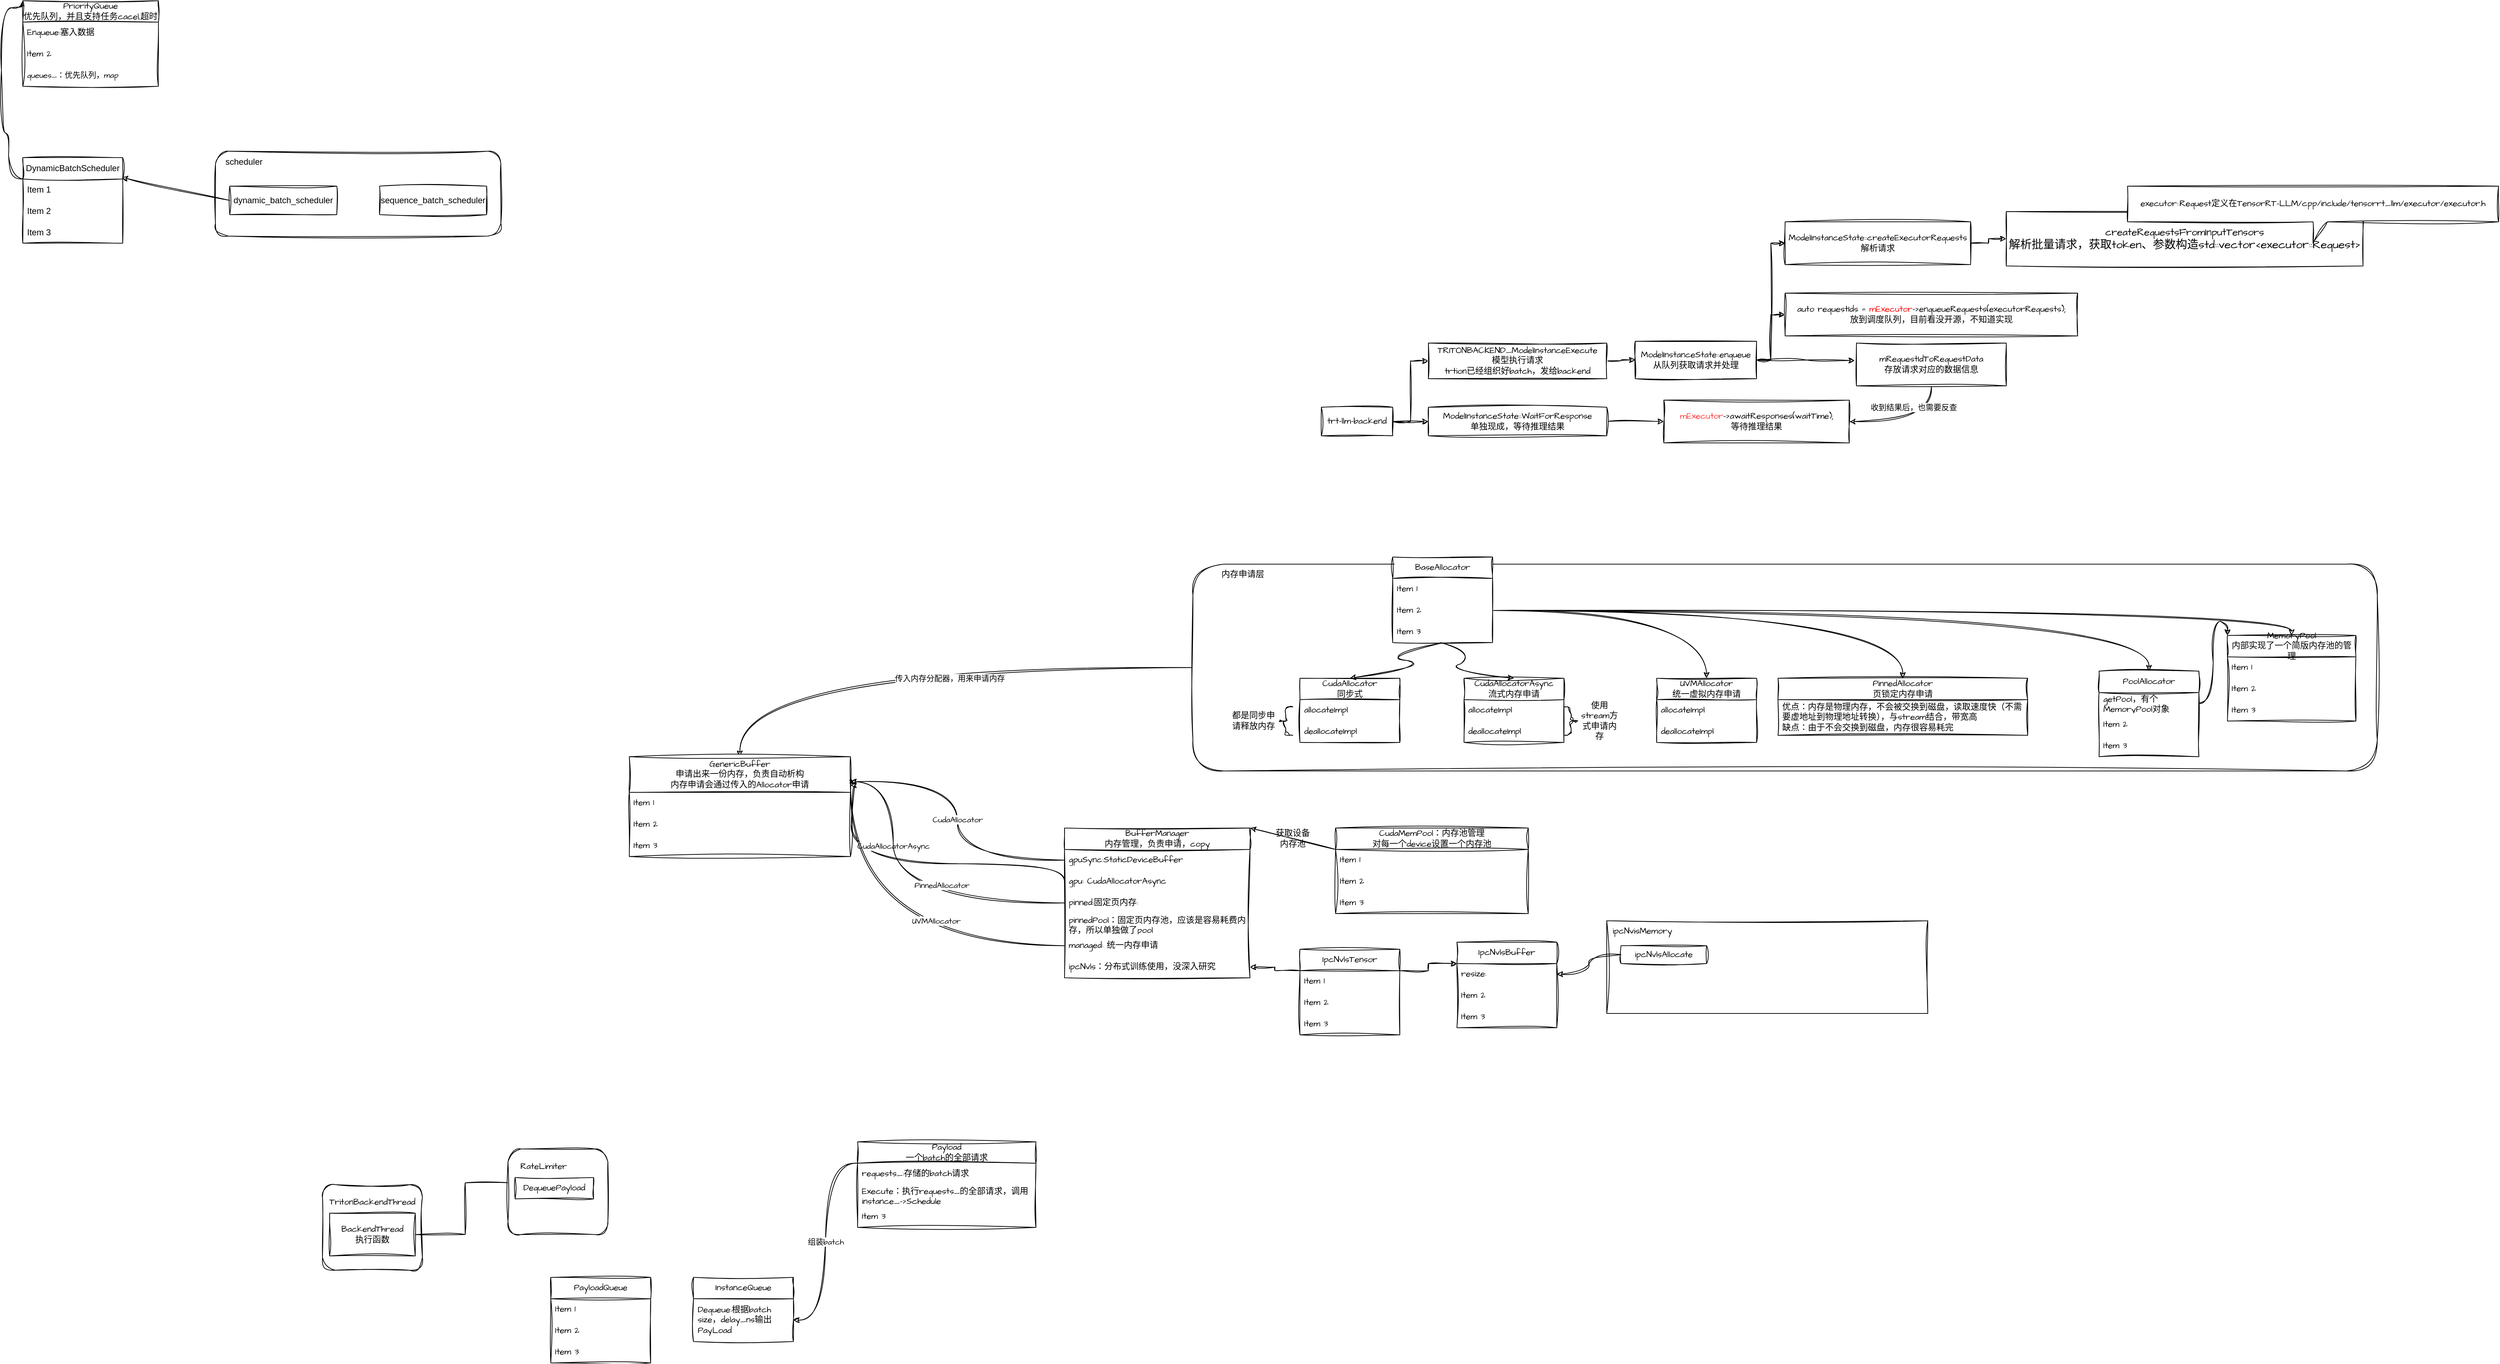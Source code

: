 <mxfile version="26.1.0">
  <diagram name="第 1 页" id="e3kwn4urfBCaLULZyXhO">
    <mxGraphModel dx="3012" dy="982" grid="1" gridSize="10" guides="1" tooltips="1" connect="1" arrows="1" fold="1" page="0" pageScale="1" pageWidth="827" pageHeight="1169" math="0" shadow="0">
      <root>
        <mxCell id="0" />
        <mxCell id="1" parent="0" />
        <mxCell id="O3_4RphO-YQ4waVhKGMV-48" style="edgeStyle=orthogonalEdgeStyle;rounded=0;sketch=1;hachureGap=4;jiggle=2;curveFitting=1;orthogonalLoop=1;jettySize=auto;html=1;exitX=0;exitY=0.5;exitDx=0;exitDy=0;entryX=0.5;entryY=0;entryDx=0;entryDy=0;fontFamily=Architects Daughter;fontSource=https%3A%2F%2Ffonts.googleapis.com%2Fcss%3Ffamily%3DArchitects%2BDaughter;curved=1;" parent="1" source="O3_4RphO-YQ4waVhKGMV-33" target="O3_4RphO-YQ4waVhKGMV-42" edge="1">
          <mxGeometry relative="1" as="geometry" />
        </mxCell>
        <mxCell id="O3_4RphO-YQ4waVhKGMV-50" value="传入内存分配器，用来申请内存" style="edgeLabel;html=1;align=center;verticalAlign=middle;resizable=0;points=[];sketch=1;hachureGap=4;jiggle=2;curveFitting=1;fontFamily=Architects Daughter;fontSource=https%3A%2F%2Ffonts.googleapis.com%2Fcss%3Ffamily%3DArchitects%2BDaughter;" parent="O3_4RphO-YQ4waVhKGMV-48" vertex="1" connectable="0">
          <mxGeometry x="-0.102" y="15" relative="1" as="geometry">
            <mxPoint as="offset" />
          </mxGeometry>
        </mxCell>
        <mxCell id="O3_4RphO-YQ4waVhKGMV-33" value="" style="rounded=1;whiteSpace=wrap;html=1;sketch=1;hachureGap=4;jiggle=2;curveFitting=1;fontFamily=Architects Daughter;fontSource=https%3A%2F%2Ffonts.googleapis.com%2Fcss%3Ffamily%3DArchitects%2BDaughter;" parent="1" vertex="1">
          <mxGeometry x="-130" y="470" width="1660" height="290" as="geometry" />
        </mxCell>
        <mxCell id="8ht5_bGMHFuDt7zcKh8R-3" style="edgeStyle=orthogonalEdgeStyle;rounded=0;sketch=1;hachureGap=4;jiggle=2;curveFitting=1;orthogonalLoop=1;jettySize=auto;html=1;exitX=1;exitY=0.5;exitDx=0;exitDy=0;entryX=0;entryY=0.5;entryDx=0;entryDy=0;fontFamily=Architects Daughter;fontSource=https%3A%2F%2Ffonts.googleapis.com%2Fcss%3Ffamily%3DArchitects%2BDaughter;" parent="1" source="8ht5_bGMHFuDt7zcKh8R-1" target="8ht5_bGMHFuDt7zcKh8R-2" edge="1">
          <mxGeometry relative="1" as="geometry" />
        </mxCell>
        <mxCell id="EsbBtJam3L4hfQBlaHVI-15" style="edgeStyle=orthogonalEdgeStyle;rounded=0;sketch=1;hachureGap=4;jiggle=2;curveFitting=1;orthogonalLoop=1;jettySize=auto;html=1;exitX=1;exitY=0.5;exitDx=0;exitDy=0;entryX=0;entryY=0.5;entryDx=0;entryDy=0;fontFamily=Architects Daughter;fontSource=https%3A%2F%2Ffonts.googleapis.com%2Fcss%3Ffamily%3DArchitects%2BDaughter;" parent="1" source="8ht5_bGMHFuDt7zcKh8R-1" target="EsbBtJam3L4hfQBlaHVI-14" edge="1">
          <mxGeometry relative="1" as="geometry" />
        </mxCell>
        <mxCell id="8ht5_bGMHFuDt7zcKh8R-1" value="trt-llm-backend" style="rounded=0;whiteSpace=wrap;html=1;sketch=1;hachureGap=4;jiggle=2;curveFitting=1;fontFamily=Architects Daughter;fontSource=https%3A%2F%2Ffonts.googleapis.com%2Fcss%3Ffamily%3DArchitects%2BDaughter;" parent="1" vertex="1">
          <mxGeometry x="50" y="250" width="100" height="40" as="geometry" />
        </mxCell>
        <mxCell id="8ht5_bGMHFuDt7zcKh8R-5" style="edgeStyle=orthogonalEdgeStyle;rounded=0;sketch=1;hachureGap=4;jiggle=2;curveFitting=1;orthogonalLoop=1;jettySize=auto;html=1;exitX=1;exitY=0.5;exitDx=0;exitDy=0;entryX=0;entryY=0.5;entryDx=0;entryDy=0;fontFamily=Architects Daughter;fontSource=https%3A%2F%2Ffonts.googleapis.com%2Fcss%3Ffamily%3DArchitects%2BDaughter;" parent="1" source="8ht5_bGMHFuDt7zcKh8R-2" target="8ht5_bGMHFuDt7zcKh8R-4" edge="1">
          <mxGeometry relative="1" as="geometry" />
        </mxCell>
        <mxCell id="8ht5_bGMHFuDt7zcKh8R-2" value="&lt;div style=&quot;--en-codeblock:true;--en-meta:{&amp;quot;title&amp;quot;:&amp;quot;&amp;quot;,&amp;quot;lang&amp;quot;:&amp;quot;C++&amp;quot;,&amp;quot;theme&amp;quot;:&amp;quot;default&amp;quot;,&amp;quot;showLine&amp;quot;:true,&amp;quot;lineWrap&amp;quot;:false};--en-code:WyJUUklUT05CQUNLRU5EX01vZGVsSW5zdGFuY2VFeGVjdXRlIl0;&quot;&gt;TRITONBACKEND_ModelInstanceExecute&lt;/div&gt;&lt;div style=&quot;--en-codeblock:true;--en-meta:{&amp;quot;title&amp;quot;:&amp;quot;&amp;quot;,&amp;quot;lang&amp;quot;:&amp;quot;C++&amp;quot;,&amp;quot;theme&amp;quot;:&amp;quot;default&amp;quot;,&amp;quot;showLine&amp;quot;:true,&amp;quot;lineWrap&amp;quot;:false};--en-code:WyJUUklUT05CQUNLRU5EX01vZGVsSW5zdGFuY2VFeGVjdXRlIl0;&quot;&gt;模型执行请求&lt;/div&gt;&lt;div style=&quot;--en-codeblock:true;--en-meta:{&amp;quot;title&amp;quot;:&amp;quot;&amp;quot;,&amp;quot;lang&amp;quot;:&amp;quot;C++&amp;quot;,&amp;quot;theme&amp;quot;:&amp;quot;default&amp;quot;,&amp;quot;showLine&amp;quot;:true,&amp;quot;lineWrap&amp;quot;:false};--en-code:WyJUUklUT05CQUNLRU5EX01vZGVsSW5zdGFuY2VFeGVjdXRlIl0;&quot;&gt;trtion已经组织好batch，发给backend&lt;/div&gt;" style="rounded=0;whiteSpace=wrap;html=1;sketch=1;hachureGap=4;jiggle=2;curveFitting=1;fontFamily=Architects Daughter;fontSource=https%3A%2F%2Ffonts.googleapis.com%2Fcss%3Ffamily%3DArchitects%2BDaughter;" parent="1" vertex="1">
          <mxGeometry x="200" y="160" width="250" height="50" as="geometry" />
        </mxCell>
        <mxCell id="8ht5_bGMHFuDt7zcKh8R-7" style="edgeStyle=orthogonalEdgeStyle;rounded=0;sketch=1;hachureGap=4;jiggle=2;curveFitting=1;orthogonalLoop=1;jettySize=auto;html=1;exitX=1;exitY=0.5;exitDx=0;exitDy=0;entryX=0;entryY=0.5;entryDx=0;entryDy=0;fontFamily=Architects Daughter;fontSource=https%3A%2F%2Ffonts.googleapis.com%2Fcss%3Ffamily%3DArchitects%2BDaughter;" parent="1" source="8ht5_bGMHFuDt7zcKh8R-4" target="8ht5_bGMHFuDt7zcKh8R-6" edge="1">
          <mxGeometry relative="1" as="geometry" />
        </mxCell>
        <mxCell id="EsbBtJam3L4hfQBlaHVI-13" style="edgeStyle=orthogonalEdgeStyle;rounded=0;sketch=1;hachureGap=4;jiggle=2;curveFitting=1;orthogonalLoop=1;jettySize=auto;html=1;exitX=1;exitY=0.5;exitDx=0;exitDy=0;entryX=0;entryY=0.5;entryDx=0;entryDy=0;fontFamily=Architects Daughter;fontSource=https%3A%2F%2Ffonts.googleapis.com%2Fcss%3Ffamily%3DArchitects%2BDaughter;" parent="1" source="8ht5_bGMHFuDt7zcKh8R-4" target="EsbBtJam3L4hfQBlaHVI-12" edge="1">
          <mxGeometry relative="1" as="geometry" />
        </mxCell>
        <mxCell id="8ht5_bGMHFuDt7zcKh8R-4" value="ModelInstanceState::enqueue&lt;div&gt;从队列获取请求并处理&lt;/div&gt;" style="rounded=0;whiteSpace=wrap;html=1;sketch=1;hachureGap=4;jiggle=2;curveFitting=1;fontFamily=Architects Daughter;fontSource=https%3A%2F%2Ffonts.googleapis.com%2Fcss%3Ffamily%3DArchitects%2BDaughter;" parent="1" vertex="1">
          <mxGeometry x="490" y="157.5" width="170" height="52.5" as="geometry" />
        </mxCell>
        <mxCell id="EsbBtJam3L4hfQBlaHVI-9" style="edgeStyle=orthogonalEdgeStyle;rounded=0;sketch=1;hachureGap=4;jiggle=2;curveFitting=1;orthogonalLoop=1;jettySize=auto;html=1;exitX=1;exitY=0.5;exitDx=0;exitDy=0;entryX=0;entryY=0.5;entryDx=0;entryDy=0;fontFamily=Architects Daughter;fontSource=https%3A%2F%2Ffonts.googleapis.com%2Fcss%3Ffamily%3DArchitects%2BDaughter;" parent="1" source="8ht5_bGMHFuDt7zcKh8R-6" target="EsbBtJam3L4hfQBlaHVI-8" edge="1">
          <mxGeometry relative="1" as="geometry" />
        </mxCell>
        <mxCell id="8ht5_bGMHFuDt7zcKh8R-6" value="ModelInstanceState::createExecutorRequests&lt;div&gt;解析请求&lt;/div&gt;" style="rounded=0;whiteSpace=wrap;html=1;sketch=1;hachureGap=4;jiggle=2;curveFitting=1;fontFamily=Architects Daughter;fontSource=https%3A%2F%2Ffonts.googleapis.com%2Fcss%3Ffamily%3DArchitects%2BDaughter;" parent="1" vertex="1">
          <mxGeometry x="700" y="-10" width="260" height="60" as="geometry" />
        </mxCell>
        <mxCell id="O3_4RphO-YQ4waVhKGMV-5" value="BaseAllocator" style="swimlane;fontStyle=0;childLayout=stackLayout;horizontal=1;startSize=30;horizontalStack=0;resizeParent=1;resizeParentMax=0;resizeLast=0;collapsible=1;marginBottom=0;whiteSpace=wrap;html=1;sketch=1;hachureGap=4;jiggle=2;curveFitting=1;fontFamily=Architects Daughter;fontSource=https%3A%2F%2Ffonts.googleapis.com%2Fcss%3Ffamily%3DArchitects%2BDaughter;" parent="1" vertex="1">
          <mxGeometry x="150" y="460" width="140" height="120" as="geometry" />
        </mxCell>
        <mxCell id="O3_4RphO-YQ4waVhKGMV-6" value="Item 1" style="text;strokeColor=none;fillColor=none;align=left;verticalAlign=middle;spacingLeft=4;spacingRight=4;overflow=hidden;points=[[0,0.5],[1,0.5]];portConstraint=eastwest;rotatable=0;whiteSpace=wrap;html=1;fontFamily=Architects Daughter;fontSource=https%3A%2F%2Ffonts.googleapis.com%2Fcss%3Ffamily%3DArchitects%2BDaughter;sketch=1;curveFitting=1;jiggle=2;" parent="O3_4RphO-YQ4waVhKGMV-5" vertex="1">
          <mxGeometry y="30" width="140" height="30" as="geometry" />
        </mxCell>
        <mxCell id="O3_4RphO-YQ4waVhKGMV-7" value="Item 2" style="text;strokeColor=none;fillColor=none;align=left;verticalAlign=middle;spacingLeft=4;spacingRight=4;overflow=hidden;points=[[0,0.5],[1,0.5]];portConstraint=eastwest;rotatable=0;whiteSpace=wrap;html=1;fontFamily=Architects Daughter;fontSource=https%3A%2F%2Ffonts.googleapis.com%2Fcss%3Ffamily%3DArchitects%2BDaughter;sketch=1;curveFitting=1;jiggle=2;" parent="O3_4RphO-YQ4waVhKGMV-5" vertex="1">
          <mxGeometry y="60" width="140" height="30" as="geometry" />
        </mxCell>
        <mxCell id="O3_4RphO-YQ4waVhKGMV-8" value="Item 3" style="text;strokeColor=none;fillColor=none;align=left;verticalAlign=middle;spacingLeft=4;spacingRight=4;overflow=hidden;points=[[0,0.5],[1,0.5]];portConstraint=eastwest;rotatable=0;whiteSpace=wrap;html=1;fontFamily=Architects Daughter;fontSource=https%3A%2F%2Ffonts.googleapis.com%2Fcss%3Ffamily%3DArchitects%2BDaughter;sketch=1;curveFitting=1;jiggle=2;" parent="O3_4RphO-YQ4waVhKGMV-5" vertex="1">
          <mxGeometry y="90" width="140" height="30" as="geometry" />
        </mxCell>
        <mxCell id="O3_4RphO-YQ4waVhKGMV-18" value="" style="group;sketch=1;curveFitting=1;jiggle=2;" parent="1" vertex="1" connectable="0">
          <mxGeometry x="-80" y="630" width="240" height="90" as="geometry" />
        </mxCell>
        <mxCell id="O3_4RphO-YQ4waVhKGMV-1" value="CudaAllocator&lt;div&gt;同步式&lt;/div&gt;" style="swimlane;fontStyle=0;childLayout=stackLayout;horizontal=1;startSize=30;horizontalStack=0;resizeParent=1;resizeParentMax=0;resizeLast=0;collapsible=1;marginBottom=0;whiteSpace=wrap;html=1;sketch=1;hachureGap=4;jiggle=2;curveFitting=1;fontFamily=Architects Daughter;fontSource=https%3A%2F%2Ffonts.googleapis.com%2Fcss%3Ffamily%3DArchitects%2BDaughter;" parent="O3_4RphO-YQ4waVhKGMV-18" vertex="1">
          <mxGeometry x="100" width="140" height="90" as="geometry" />
        </mxCell>
        <mxCell id="O3_4RphO-YQ4waVhKGMV-2" value="allocateImpl" style="text;strokeColor=none;fillColor=none;align=left;verticalAlign=middle;spacingLeft=4;spacingRight=4;overflow=hidden;points=[[0,0.5],[1,0.5]];portConstraint=eastwest;rotatable=0;whiteSpace=wrap;html=1;fontFamily=Architects Daughter;fontSource=https%3A%2F%2Ffonts.googleapis.com%2Fcss%3Ffamily%3DArchitects%2BDaughter;sketch=1;curveFitting=1;jiggle=2;" parent="O3_4RphO-YQ4waVhKGMV-1" vertex="1">
          <mxGeometry y="30" width="140" height="30" as="geometry" />
        </mxCell>
        <mxCell id="O3_4RphO-YQ4waVhKGMV-3" value="deallocateImpl" style="text;strokeColor=none;fillColor=none;align=left;verticalAlign=middle;spacingLeft=4;spacingRight=4;overflow=hidden;points=[[0,0.5],[1,0.5]];portConstraint=eastwest;rotatable=0;whiteSpace=wrap;html=1;fontFamily=Architects Daughter;fontSource=https%3A%2F%2Ffonts.googleapis.com%2Fcss%3Ffamily%3DArchitects%2BDaughter;sketch=1;curveFitting=1;jiggle=2;" parent="O3_4RphO-YQ4waVhKGMV-1" vertex="1">
          <mxGeometry y="60" width="140" height="30" as="geometry" />
        </mxCell>
        <mxCell id="O3_4RphO-YQ4waVhKGMV-11" value="" style="shape=curlyBracket;whiteSpace=wrap;html=1;rounded=1;labelPosition=left;verticalLabelPosition=middle;align=right;verticalAlign=middle;sketch=1;hachureGap=4;jiggle=2;curveFitting=1;fontFamily=Architects Daughter;fontSource=https%3A%2F%2Ffonts.googleapis.com%2Fcss%3Ffamily%3DArchitects%2BDaughter;" parent="O3_4RphO-YQ4waVhKGMV-18" vertex="1">
          <mxGeometry x="70" y="40" width="20" height="40" as="geometry" />
        </mxCell>
        <mxCell id="O3_4RphO-YQ4waVhKGMV-13" value="都是同步申请释放内存" style="text;html=1;align=center;verticalAlign=middle;whiteSpace=wrap;rounded=0;fontFamily=Architects Daughter;fontSource=https%3A%2F%2Ffonts.googleapis.com%2Fcss%3Ffamily%3DArchitects%2BDaughter;sketch=1;curveFitting=1;jiggle=2;" parent="O3_4RphO-YQ4waVhKGMV-18" vertex="1">
          <mxGeometry y="45" width="70" height="30" as="geometry" />
        </mxCell>
        <mxCell id="O3_4RphO-YQ4waVhKGMV-21" value="" style="group;sketch=1;curveFitting=1;jiggle=2;" parent="1" vertex="1" connectable="0">
          <mxGeometry x="250" y="630" width="220" height="90" as="geometry" />
        </mxCell>
        <mxCell id="O3_4RphO-YQ4waVhKGMV-14" value="CudaAllocatorAsync&lt;div&gt;流式内存申请&lt;/div&gt;" style="swimlane;fontStyle=0;childLayout=stackLayout;horizontal=1;startSize=30;horizontalStack=0;resizeParent=1;resizeParentMax=0;resizeLast=0;collapsible=1;marginBottom=0;whiteSpace=wrap;html=1;sketch=1;hachureGap=4;jiggle=2;curveFitting=1;fontFamily=Architects Daughter;fontSource=https%3A%2F%2Ffonts.googleapis.com%2Fcss%3Ffamily%3DArchitects%2BDaughter;" parent="O3_4RphO-YQ4waVhKGMV-21" vertex="1">
          <mxGeometry width="140" height="90" as="geometry" />
        </mxCell>
        <mxCell id="O3_4RphO-YQ4waVhKGMV-15" value="allocateImpl" style="text;strokeColor=none;fillColor=none;align=left;verticalAlign=middle;spacingLeft=4;spacingRight=4;overflow=hidden;points=[[0,0.5],[1,0.5]];portConstraint=eastwest;rotatable=0;whiteSpace=wrap;html=1;fontFamily=Architects Daughter;fontSource=https%3A%2F%2Ffonts.googleapis.com%2Fcss%3Ffamily%3DArchitects%2BDaughter;sketch=1;curveFitting=1;jiggle=2;" parent="O3_4RphO-YQ4waVhKGMV-14" vertex="1">
          <mxGeometry y="30" width="140" height="30" as="geometry" />
        </mxCell>
        <mxCell id="O3_4RphO-YQ4waVhKGMV-16" value="deallocateImpl" style="text;strokeColor=none;fillColor=none;align=left;verticalAlign=middle;spacingLeft=4;spacingRight=4;overflow=hidden;points=[[0,0.5],[1,0.5]];portConstraint=eastwest;rotatable=0;whiteSpace=wrap;html=1;fontFamily=Architects Daughter;fontSource=https%3A%2F%2Ffonts.googleapis.com%2Fcss%3Ffamily%3DArchitects%2BDaughter;sketch=1;curveFitting=1;jiggle=2;" parent="O3_4RphO-YQ4waVhKGMV-14" vertex="1">
          <mxGeometry y="60" width="140" height="30" as="geometry" />
        </mxCell>
        <mxCell id="O3_4RphO-YQ4waVhKGMV-19" value="" style="shape=curlyBracket;whiteSpace=wrap;html=1;rounded=1;flipH=1;labelPosition=right;verticalLabelPosition=middle;align=left;verticalAlign=middle;sketch=1;hachureGap=4;jiggle=2;curveFitting=1;fontFamily=Architects Daughter;fontSource=https%3A%2F%2Ffonts.googleapis.com%2Fcss%3Ffamily%3DArchitects%2BDaughter;" parent="O3_4RphO-YQ4waVhKGMV-21" vertex="1">
          <mxGeometry x="140" y="40" width="20" height="40" as="geometry" />
        </mxCell>
        <mxCell id="O3_4RphO-YQ4waVhKGMV-20" value="使用stream方式申请内存" style="text;html=1;align=center;verticalAlign=middle;whiteSpace=wrap;rounded=0;fontFamily=Architects Daughter;fontSource=https%3A%2F%2Ffonts.googleapis.com%2Fcss%3Ffamily%3DArchitects%2BDaughter;sketch=1;curveFitting=1;jiggle=2;" parent="O3_4RphO-YQ4waVhKGMV-21" vertex="1">
          <mxGeometry x="160" y="45" width="60" height="30" as="geometry" />
        </mxCell>
        <mxCell id="O3_4RphO-YQ4waVhKGMV-22" value="" style="curved=1;endArrow=classic;html=1;rounded=0;sketch=1;hachureGap=4;jiggle=2;curveFitting=1;fontFamily=Architects Daughter;fontSource=https%3A%2F%2Ffonts.googleapis.com%2Fcss%3Ffamily%3DArchitects%2BDaughter;exitX=0.479;exitY=1.033;exitDx=0;exitDy=0;exitPerimeter=0;entryX=0.5;entryY=0;entryDx=0;entryDy=0;" parent="1" source="O3_4RphO-YQ4waVhKGMV-8" target="O3_4RphO-YQ4waVhKGMV-1" edge="1">
          <mxGeometry width="50" height="50" relative="1" as="geometry">
            <mxPoint x="210" y="660" as="sourcePoint" />
            <mxPoint x="260" y="610" as="targetPoint" />
            <Array as="points">
              <mxPoint x="130" y="600" />
              <mxPoint x="210" y="610" />
            </Array>
          </mxGeometry>
        </mxCell>
        <mxCell id="O3_4RphO-YQ4waVhKGMV-23" value="" style="curved=1;endArrow=classic;html=1;rounded=0;sketch=1;hachureGap=4;jiggle=2;curveFitting=1;fontFamily=Architects Daughter;fontSource=https%3A%2F%2Ffonts.googleapis.com%2Fcss%3Ffamily%3DArchitects%2BDaughter;exitX=0.479;exitY=1;exitDx=0;exitDy=0;exitPerimeter=0;entryX=0.5;entryY=0;entryDx=0;entryDy=0;" parent="1" source="O3_4RphO-YQ4waVhKGMV-8" target="O3_4RphO-YQ4waVhKGMV-14" edge="1">
          <mxGeometry width="50" height="50" relative="1" as="geometry">
            <mxPoint x="227" y="591" as="sourcePoint" />
            <mxPoint x="100" y="640" as="targetPoint" />
            <Array as="points">
              <mxPoint x="270" y="600" />
              <mxPoint x="220" y="620" />
            </Array>
          </mxGeometry>
        </mxCell>
        <mxCell id="O3_4RphO-YQ4waVhKGMV-24" value="UVMAllocator&lt;div&gt;统一虚拟内存申请&lt;/div&gt;" style="swimlane;fontStyle=0;childLayout=stackLayout;horizontal=1;startSize=30;horizontalStack=0;resizeParent=1;resizeParentMax=0;resizeLast=0;collapsible=1;marginBottom=0;whiteSpace=wrap;html=1;sketch=1;hachureGap=4;jiggle=2;curveFitting=1;fontFamily=Architects Daughter;fontSource=https%3A%2F%2Ffonts.googleapis.com%2Fcss%3Ffamily%3DArchitects%2BDaughter;" parent="1" vertex="1">
          <mxGeometry x="520" y="630" width="140" height="90" as="geometry" />
        </mxCell>
        <mxCell id="O3_4RphO-YQ4waVhKGMV-25" value="allocateImpl" style="text;strokeColor=none;fillColor=none;align=left;verticalAlign=middle;spacingLeft=4;spacingRight=4;overflow=hidden;points=[[0,0.5],[1,0.5]];portConstraint=eastwest;rotatable=0;whiteSpace=wrap;html=1;fontFamily=Architects Daughter;fontSource=https%3A%2F%2Ffonts.googleapis.com%2Fcss%3Ffamily%3DArchitects%2BDaughter;sketch=1;curveFitting=1;jiggle=2;" parent="O3_4RphO-YQ4waVhKGMV-24" vertex="1">
          <mxGeometry y="30" width="140" height="30" as="geometry" />
        </mxCell>
        <mxCell id="O3_4RphO-YQ4waVhKGMV-26" value="deallocateImpl" style="text;strokeColor=none;fillColor=none;align=left;verticalAlign=middle;spacingLeft=4;spacingRight=4;overflow=hidden;points=[[0,0.5],[1,0.5]];portConstraint=eastwest;rotatable=0;whiteSpace=wrap;html=1;fontFamily=Architects Daughter;fontSource=https%3A%2F%2Ffonts.googleapis.com%2Fcss%3Ffamily%3DArchitects%2BDaughter;sketch=1;curveFitting=1;jiggle=2;" parent="O3_4RphO-YQ4waVhKGMV-24" vertex="1">
          <mxGeometry y="60" width="140" height="30" as="geometry" />
        </mxCell>
        <mxCell id="O3_4RphO-YQ4waVhKGMV-28" style="edgeStyle=orthogonalEdgeStyle;curved=1;rounded=0;sketch=1;hachureGap=4;jiggle=2;curveFitting=1;orthogonalLoop=1;jettySize=auto;html=1;exitX=1;exitY=0.5;exitDx=0;exitDy=0;entryX=0.5;entryY=0;entryDx=0;entryDy=0;fontFamily=Architects Daughter;fontSource=https%3A%2F%2Ffonts.googleapis.com%2Fcss%3Ffamily%3DArchitects%2BDaughter;" parent="1" source="O3_4RphO-YQ4waVhKGMV-7" target="O3_4RphO-YQ4waVhKGMV-24" edge="1">
          <mxGeometry relative="1" as="geometry" />
        </mxCell>
        <mxCell id="O3_4RphO-YQ4waVhKGMV-29" value="BufferManager&lt;div&gt;内存管理，负责申请，copy&lt;/div&gt;" style="swimlane;fontStyle=0;childLayout=stackLayout;horizontal=1;startSize=30;horizontalStack=0;resizeParent=1;resizeParentMax=0;resizeLast=0;collapsible=1;marginBottom=0;whiteSpace=wrap;html=1;sketch=1;hachureGap=4;jiggle=2;curveFitting=1;fontFamily=Architects Daughter;fontSource=https%3A%2F%2Ffonts.googleapis.com%2Fcss%3Ffamily%3DArchitects%2BDaughter;" parent="1" vertex="1">
          <mxGeometry x="-310" y="840" width="260" height="210" as="geometry">
            <mxRectangle x="-310" y="840" width="190" height="40" as="alternateBounds" />
          </mxGeometry>
        </mxCell>
        <mxCell id="O3_4RphO-YQ4waVhKGMV-30" value="gpuSync:StaticDeviceBuffer" style="text;strokeColor=none;fillColor=none;align=left;verticalAlign=middle;spacingLeft=4;spacingRight=4;overflow=hidden;points=[[0,0.5],[1,0.5]];portConstraint=eastwest;rotatable=0;whiteSpace=wrap;html=1;fontFamily=Architects Daughter;fontSource=https%3A%2F%2Ffonts.googleapis.com%2Fcss%3Ffamily%3DArchitects%2BDaughter;sketch=1;curveFitting=1;jiggle=2;" parent="O3_4RphO-YQ4waVhKGMV-29" vertex="1">
          <mxGeometry y="30" width="260" height="30" as="geometry" />
        </mxCell>
        <mxCell id="O3_4RphO-YQ4waVhKGMV-53" style="edgeStyle=orthogonalEdgeStyle;rounded=0;sketch=1;hachureGap=4;jiggle=2;curveFitting=1;orthogonalLoop=1;jettySize=auto;html=1;exitX=0;exitY=0.5;exitDx=0;exitDy=0;fontFamily=Architects Daughter;fontSource=https%3A%2F%2Ffonts.googleapis.com%2Fcss%3Ffamily%3DArchitects%2BDaughter;curved=1;" parent="O3_4RphO-YQ4waVhKGMV-29" source="O3_4RphO-YQ4waVhKGMV-31" edge="1">
          <mxGeometry relative="1" as="geometry">
            <mxPoint x="-300" y="-60" as="targetPoint" />
            <Array as="points">
              <mxPoint y="50" />
              <mxPoint x="-299" y="50" />
            </Array>
          </mxGeometry>
        </mxCell>
        <mxCell id="O3_4RphO-YQ4waVhKGMV-54" value="CudaAllocatorAsync" style="edgeLabel;html=1;align=center;verticalAlign=middle;resizable=0;points=[];sketch=1;hachureGap=4;jiggle=2;curveFitting=1;fontFamily=Architects Daughter;fontSource=https%3A%2F%2Ffonts.googleapis.com%2Fcss%3Ffamily%3DArchitects%2BDaughter;" parent="O3_4RphO-YQ4waVhKGMV-53" vertex="1" connectable="0">
          <mxGeometry x="0.022" y="-33" relative="1" as="geometry">
            <mxPoint x="-43" y="8" as="offset" />
          </mxGeometry>
        </mxCell>
        <mxCell id="O3_4RphO-YQ4waVhKGMV-31" value="gpu:&amp;nbsp;CudaAllocatorAsync" style="text;strokeColor=none;fillColor=none;align=left;verticalAlign=middle;spacingLeft=4;spacingRight=4;overflow=hidden;points=[[0,0.5],[1,0.5]];portConstraint=eastwest;rotatable=0;whiteSpace=wrap;html=1;fontFamily=Architects Daughter;fontSource=https%3A%2F%2Ffonts.googleapis.com%2Fcss%3Ffamily%3DArchitects%2BDaughter;sketch=1;curveFitting=1;jiggle=2;" parent="O3_4RphO-YQ4waVhKGMV-29" vertex="1">
          <mxGeometry y="60" width="260" height="30" as="geometry" />
        </mxCell>
        <mxCell id="O3_4RphO-YQ4waVhKGMV-32" value="pinned:固定页内存:" style="text;strokeColor=none;fillColor=none;align=left;verticalAlign=middle;spacingLeft=4;spacingRight=4;overflow=hidden;points=[[0,0.5],[1,0.5]];portConstraint=eastwest;rotatable=0;whiteSpace=wrap;html=1;fontFamily=Architects Daughter;fontSource=https%3A%2F%2Ffonts.googleapis.com%2Fcss%3Ffamily%3DArchitects%2BDaughter;sketch=1;curveFitting=1;jiggle=2;" parent="O3_4RphO-YQ4waVhKGMV-29" vertex="1">
          <mxGeometry y="90" width="260" height="30" as="geometry" />
        </mxCell>
        <mxCell id="O3_4RphO-YQ4waVhKGMV-82" value="pinnedPool：固定页内存池，应该是容易耗费内存，所以单独做了pool" style="text;strokeColor=none;fillColor=none;align=left;verticalAlign=middle;spacingLeft=4;spacingRight=4;overflow=hidden;points=[[0,0.5],[1,0.5]];portConstraint=eastwest;rotatable=0;whiteSpace=wrap;html=1;fontFamily=Architects Daughter;fontSource=https%3A%2F%2Ffonts.googleapis.com%2Fcss%3Ffamily%3DArchitects%2BDaughter;sketch=1;curveFitting=1;jiggle=2;" parent="O3_4RphO-YQ4waVhKGMV-29" vertex="1">
          <mxGeometry y="120" width="260" height="30" as="geometry" />
        </mxCell>
        <mxCell id="O3_4RphO-YQ4waVhKGMV-84" style="edgeStyle=orthogonalEdgeStyle;rounded=0;sketch=1;hachureGap=4;jiggle=2;curveFitting=1;orthogonalLoop=1;jettySize=auto;html=1;exitX=0;exitY=0.5;exitDx=0;exitDy=0;fontFamily=Architects Daughter;fontSource=https%3A%2F%2Ffonts.googleapis.com%2Fcss%3Ffamily%3DArchitects%2BDaughter;curved=1;" parent="O3_4RphO-YQ4waVhKGMV-29" source="O3_4RphO-YQ4waVhKGMV-83" edge="1">
          <mxGeometry relative="1" as="geometry">
            <mxPoint x="-300" y="-70" as="targetPoint" />
          </mxGeometry>
        </mxCell>
        <mxCell id="O3_4RphO-YQ4waVhKGMV-85" value="UVMAllocator" style="edgeLabel;html=1;align=center;verticalAlign=middle;resizable=0;points=[];sketch=1;hachureGap=4;jiggle=2;curveFitting=1;fontFamily=Architects Daughter;fontSource=https%3A%2F%2Ffonts.googleapis.com%2Fcss%3Ffamily%3DArchitects%2BDaughter;" parent="O3_4RphO-YQ4waVhKGMV-84" vertex="1" connectable="0">
          <mxGeometry x="-0.327" y="-35" relative="1" as="geometry">
            <mxPoint as="offset" />
          </mxGeometry>
        </mxCell>
        <mxCell id="O3_4RphO-YQ4waVhKGMV-83" value="managed: 统一内存申请" style="text;strokeColor=none;fillColor=none;align=left;verticalAlign=middle;spacingLeft=4;spacingRight=4;overflow=hidden;points=[[0,0.5],[1,0.5]];portConstraint=eastwest;rotatable=0;whiteSpace=wrap;html=1;fontFamily=Architects Daughter;fontSource=https%3A%2F%2Ffonts.googleapis.com%2Fcss%3Ffamily%3DArchitects%2BDaughter;sketch=1;curveFitting=1;jiggle=2;" parent="O3_4RphO-YQ4waVhKGMV-29" vertex="1">
          <mxGeometry y="150" width="260" height="30" as="geometry" />
        </mxCell>
        <mxCell id="O3_4RphO-YQ4waVhKGMV-86" value="ipcNvls：分布式训练使用，没深入研究" style="text;strokeColor=none;fillColor=none;align=left;verticalAlign=middle;spacingLeft=4;spacingRight=4;overflow=hidden;points=[[0,0.5],[1,0.5]];portConstraint=eastwest;rotatable=0;whiteSpace=wrap;html=1;fontFamily=Architects Daughter;fontSource=https%3A%2F%2Ffonts.googleapis.com%2Fcss%3Ffamily%3DArchitects%2BDaughter;sketch=1;curveFitting=1;jiggle=2;" parent="O3_4RphO-YQ4waVhKGMV-29" vertex="1">
          <mxGeometry y="180" width="260" height="30" as="geometry" />
        </mxCell>
        <mxCell id="O3_4RphO-YQ4waVhKGMV-34" value="内存申请层" style="text;html=1;align=center;verticalAlign=middle;whiteSpace=wrap;rounded=0;fontFamily=Architects Daughter;fontSource=https%3A%2F%2Ffonts.googleapis.com%2Fcss%3Ffamily%3DArchitects%2BDaughter;sketch=1;curveFitting=1;jiggle=2;" parent="1" vertex="1">
          <mxGeometry x="-100" y="470" width="80" height="30" as="geometry" />
        </mxCell>
        <mxCell id="O3_4RphO-YQ4waVhKGMV-35" value="CudaMemPool：&lt;span style=&quot;background-color: transparent; color: light-dark(rgb(0, 0, 0), rgb(255, 255, 255));&quot;&gt;内存池管理&lt;/span&gt;&lt;div&gt;对每一个device设置一个内存池&lt;/div&gt;" style="swimlane;fontStyle=0;childLayout=stackLayout;horizontal=1;startSize=30;horizontalStack=0;resizeParent=1;resizeParentMax=0;resizeLast=0;collapsible=1;marginBottom=0;whiteSpace=wrap;html=1;sketch=1;hachureGap=4;jiggle=2;curveFitting=1;fontFamily=Architects Daughter;fontSource=https%3A%2F%2Ffonts.googleapis.com%2Fcss%3Ffamily%3DArchitects%2BDaughter;" parent="1" vertex="1">
          <mxGeometry x="70" y="840" width="270" height="120" as="geometry" />
        </mxCell>
        <mxCell id="O3_4RphO-YQ4waVhKGMV-36" value="Item 1" style="text;strokeColor=none;fillColor=none;align=left;verticalAlign=middle;spacingLeft=4;spacingRight=4;overflow=hidden;points=[[0,0.5],[1,0.5]];portConstraint=eastwest;rotatable=0;whiteSpace=wrap;html=1;fontFamily=Architects Daughter;fontSource=https%3A%2F%2Ffonts.googleapis.com%2Fcss%3Ffamily%3DArchitects%2BDaughter;sketch=1;curveFitting=1;jiggle=2;" parent="O3_4RphO-YQ4waVhKGMV-35" vertex="1">
          <mxGeometry y="30" width="270" height="30" as="geometry" />
        </mxCell>
        <mxCell id="O3_4RphO-YQ4waVhKGMV-37" value="Item 2" style="text;strokeColor=none;fillColor=none;align=left;verticalAlign=middle;spacingLeft=4;spacingRight=4;overflow=hidden;points=[[0,0.5],[1,0.5]];portConstraint=eastwest;rotatable=0;whiteSpace=wrap;html=1;fontFamily=Architects Daughter;fontSource=https%3A%2F%2Ffonts.googleapis.com%2Fcss%3Ffamily%3DArchitects%2BDaughter;sketch=1;curveFitting=1;jiggle=2;" parent="O3_4RphO-YQ4waVhKGMV-35" vertex="1">
          <mxGeometry y="60" width="270" height="30" as="geometry" />
        </mxCell>
        <mxCell id="O3_4RphO-YQ4waVhKGMV-38" value="Item 3" style="text;strokeColor=none;fillColor=none;align=left;verticalAlign=middle;spacingLeft=4;spacingRight=4;overflow=hidden;points=[[0,0.5],[1,0.5]];portConstraint=eastwest;rotatable=0;whiteSpace=wrap;html=1;fontFamily=Architects Daughter;fontSource=https%3A%2F%2Ffonts.googleapis.com%2Fcss%3Ffamily%3DArchitects%2BDaughter;sketch=1;curveFitting=1;jiggle=2;" parent="O3_4RphO-YQ4waVhKGMV-35" vertex="1">
          <mxGeometry y="90" width="270" height="30" as="geometry" />
        </mxCell>
        <mxCell id="O3_4RphO-YQ4waVhKGMV-41" value="" style="group;sketch=1;curveFitting=1;jiggle=2;" parent="1" vertex="1" connectable="0">
          <mxGeometry x="280" y="790" width="60" height="30" as="geometry" />
        </mxCell>
        <mxCell id="O3_4RphO-YQ4waVhKGMV-39" style="edgeStyle=none;rounded=0;sketch=1;hachureGap=4;jiggle=2;curveFitting=1;orthogonalLoop=1;jettySize=auto;html=1;exitX=0;exitY=0.25;exitDx=0;exitDy=0;entryX=1;entryY=0;entryDx=0;entryDy=0;fontFamily=Architects Daughter;fontSource=https%3A%2F%2Ffonts.googleapis.com%2Fcss%3Ffamily%3DArchitects%2BDaughter;" parent="O3_4RphO-YQ4waVhKGMV-41" source="O3_4RphO-YQ4waVhKGMV-35" target="O3_4RphO-YQ4waVhKGMV-29" edge="1">
          <mxGeometry relative="1" as="geometry" />
        </mxCell>
        <mxCell id="O3_4RphO-YQ4waVhKGMV-42" value="GenericBuffer&lt;div&gt;申请出来一份内存，负责自动析构&lt;/div&gt;&lt;div&gt;内存申请会通过传入的Allocator申请&lt;/div&gt;" style="swimlane;fontStyle=0;childLayout=stackLayout;horizontal=1;startSize=50;horizontalStack=0;resizeParent=1;resizeParentMax=0;resizeLast=0;collapsible=1;marginBottom=0;whiteSpace=wrap;html=1;sketch=1;hachureGap=4;jiggle=2;curveFitting=1;fontFamily=Architects Daughter;fontSource=https%3A%2F%2Ffonts.googleapis.com%2Fcss%3Ffamily%3DArchitects%2BDaughter;" parent="1" vertex="1">
          <mxGeometry x="-920" y="740" width="310" height="140" as="geometry" />
        </mxCell>
        <mxCell id="O3_4RphO-YQ4waVhKGMV-43" value="Item 1" style="text;strokeColor=none;fillColor=none;align=left;verticalAlign=middle;spacingLeft=4;spacingRight=4;overflow=hidden;points=[[0,0.5],[1,0.5]];portConstraint=eastwest;rotatable=0;whiteSpace=wrap;html=1;fontFamily=Architects Daughter;fontSource=https%3A%2F%2Ffonts.googleapis.com%2Fcss%3Ffamily%3DArchitects%2BDaughter;sketch=1;curveFitting=1;jiggle=2;" parent="O3_4RphO-YQ4waVhKGMV-42" vertex="1">
          <mxGeometry y="50" width="310" height="30" as="geometry" />
        </mxCell>
        <mxCell id="O3_4RphO-YQ4waVhKGMV-44" value="Item 2" style="text;strokeColor=none;fillColor=none;align=left;verticalAlign=middle;spacingLeft=4;spacingRight=4;overflow=hidden;points=[[0,0.5],[1,0.5]];portConstraint=eastwest;rotatable=0;whiteSpace=wrap;html=1;fontFamily=Architects Daughter;fontSource=https%3A%2F%2Ffonts.googleapis.com%2Fcss%3Ffamily%3DArchitects%2BDaughter;sketch=1;curveFitting=1;jiggle=2;" parent="O3_4RphO-YQ4waVhKGMV-42" vertex="1">
          <mxGeometry y="80" width="310" height="30" as="geometry" />
        </mxCell>
        <mxCell id="O3_4RphO-YQ4waVhKGMV-45" value="Item 3" style="text;strokeColor=none;fillColor=none;align=left;verticalAlign=middle;spacingLeft=4;spacingRight=4;overflow=hidden;points=[[0,0.5],[1,0.5]];portConstraint=eastwest;rotatable=0;whiteSpace=wrap;html=1;fontFamily=Architects Daughter;fontSource=https%3A%2F%2Ffonts.googleapis.com%2Fcss%3Ffamily%3DArchitects%2BDaughter;sketch=1;curveFitting=1;jiggle=2;" parent="O3_4RphO-YQ4waVhKGMV-42" vertex="1">
          <mxGeometry y="110" width="310" height="30" as="geometry" />
        </mxCell>
        <mxCell id="O3_4RphO-YQ4waVhKGMV-40" value="获取设备内存池" style="text;html=1;align=center;verticalAlign=middle;whiteSpace=wrap;rounded=0;fontFamily=Architects Daughter;fontSource=https%3A%2F%2Ffonts.googleapis.com%2Fcss%3Ffamily%3DArchitects%2BDaughter;sketch=1;curveFitting=1;jiggle=2;" parent="1" vertex="1">
          <mxGeometry x="-20" y="840" width="60" height="30" as="geometry" />
        </mxCell>
        <mxCell id="O3_4RphO-YQ4waVhKGMV-51" style="edgeStyle=orthogonalEdgeStyle;rounded=0;sketch=1;hachureGap=4;jiggle=2;curveFitting=1;orthogonalLoop=1;jettySize=auto;html=1;exitX=0;exitY=0.5;exitDx=0;exitDy=0;entryX=1;entryY=0.25;entryDx=0;entryDy=0;fontFamily=Architects Daughter;fontSource=https%3A%2F%2Ffonts.googleapis.com%2Fcss%3Ffamily%3DArchitects%2BDaughter;curved=1;" parent="1" source="O3_4RphO-YQ4waVhKGMV-30" target="O3_4RphO-YQ4waVhKGMV-42" edge="1">
          <mxGeometry relative="1" as="geometry" />
        </mxCell>
        <mxCell id="O3_4RphO-YQ4waVhKGMV-52" value="CudaAllocator" style="edgeLabel;html=1;align=center;verticalAlign=middle;resizable=0;points=[];sketch=1;hachureGap=4;jiggle=2;curveFitting=1;fontFamily=Architects Daughter;fontSource=https%3A%2F%2Ffonts.googleapis.com%2Fcss%3Ffamily%3DArchitects%2BDaughter;" parent="O3_4RphO-YQ4waVhKGMV-51" vertex="1" connectable="0">
          <mxGeometry x="0.01" relative="1" as="geometry">
            <mxPoint as="offset" />
          </mxGeometry>
        </mxCell>
        <mxCell id="O3_4RphO-YQ4waVhKGMV-55" style="edgeStyle=orthogonalEdgeStyle;rounded=0;sketch=1;hachureGap=4;jiggle=2;curveFitting=1;orthogonalLoop=1;jettySize=auto;html=1;exitX=0;exitY=0.5;exitDx=0;exitDy=0;entryX=1;entryY=0.25;entryDx=0;entryDy=0;fontFamily=Architects Daughter;fontSource=https%3A%2F%2Ffonts.googleapis.com%2Fcss%3Ffamily%3DArchitects%2BDaughter;curved=1;" parent="1" source="O3_4RphO-YQ4waVhKGMV-32" target="O3_4RphO-YQ4waVhKGMV-42" edge="1">
          <mxGeometry relative="1" as="geometry">
            <Array as="points">
              <mxPoint x="-550" y="945" />
              <mxPoint x="-550" y="775" />
            </Array>
          </mxGeometry>
        </mxCell>
        <mxCell id="O3_4RphO-YQ4waVhKGMV-56" value="PinnedAllocator" style="edgeLabel;html=1;align=center;verticalAlign=middle;resizable=0;points=[];sketch=1;hachureGap=4;jiggle=2;curveFitting=1;fontFamily=Architects Daughter;fontSource=https%3A%2F%2Ffonts.googleapis.com%2Fcss%3Ffamily%3DArchitects%2BDaughter;" parent="O3_4RphO-YQ4waVhKGMV-55" vertex="1" connectable="0">
          <mxGeometry x="-0.268" y="-17" relative="1" as="geometry">
            <mxPoint y="-8" as="offset" />
          </mxGeometry>
        </mxCell>
        <mxCell id="O3_4RphO-YQ4waVhKGMV-57" value="PinnedAllocator&lt;div&gt;页锁定内存申请&lt;/div&gt;" style="swimlane;fontStyle=0;childLayout=stackLayout;horizontal=1;startSize=30;horizontalStack=0;resizeParent=1;resizeParentMax=0;resizeLast=0;collapsible=1;marginBottom=0;whiteSpace=wrap;html=1;sketch=1;hachureGap=4;jiggle=2;curveFitting=1;fontFamily=Architects Daughter;fontSource=https%3A%2F%2Ffonts.googleapis.com%2Fcss%3Ffamily%3DArchitects%2BDaughter;" parent="1" vertex="1">
          <mxGeometry x="690" y="630" width="350" height="80" as="geometry" />
        </mxCell>
        <mxCell id="O3_4RphO-YQ4waVhKGMV-58" value="优点：内存是物理内存，不会被交换到磁盘，读取速度快（不需要虚地址到物理地址转换），与stream结合，带宽高&lt;div&gt;缺点：由于不会交换到磁盘，内存很容易耗完&lt;/div&gt;" style="text;strokeColor=none;fillColor=none;align=left;verticalAlign=middle;spacingLeft=4;spacingRight=4;overflow=hidden;points=[[0,0.5],[1,0.5]];portConstraint=eastwest;rotatable=0;whiteSpace=wrap;html=1;fontFamily=Architects Daughter;fontSource=https%3A%2F%2Ffonts.googleapis.com%2Fcss%3Ffamily%3DArchitects%2BDaughter;sketch=1;curveFitting=1;jiggle=2;" parent="O3_4RphO-YQ4waVhKGMV-57" vertex="1">
          <mxGeometry y="30" width="350" height="50" as="geometry" />
        </mxCell>
        <mxCell id="O3_4RphO-YQ4waVhKGMV-61" style="edgeStyle=orthogonalEdgeStyle;rounded=0;sketch=1;hachureGap=4;jiggle=2;curveFitting=1;orthogonalLoop=1;jettySize=auto;html=1;exitX=1;exitY=0.5;exitDx=0;exitDy=0;entryX=0.5;entryY=0;entryDx=0;entryDy=0;fontFamily=Architects Daughter;fontSource=https%3A%2F%2Ffonts.googleapis.com%2Fcss%3Ffamily%3DArchitects%2BDaughter;curved=1;" parent="1" source="O3_4RphO-YQ4waVhKGMV-7" target="O3_4RphO-YQ4waVhKGMV-57" edge="1">
          <mxGeometry relative="1" as="geometry" />
        </mxCell>
        <mxCell id="O3_4RphO-YQ4waVhKGMV-62" value="PoolAllocator" style="swimlane;fontStyle=0;childLayout=stackLayout;horizontal=1;startSize=30;horizontalStack=0;resizeParent=1;resizeParentMax=0;resizeLast=0;collapsible=1;marginBottom=0;whiteSpace=wrap;html=1;sketch=1;hachureGap=4;jiggle=2;curveFitting=1;fontFamily=Architects Daughter;fontSource=https%3A%2F%2Ffonts.googleapis.com%2Fcss%3Ffamily%3DArchitects%2BDaughter;" parent="1" vertex="1">
          <mxGeometry x="1140" y="620" width="140" height="120" as="geometry" />
        </mxCell>
        <mxCell id="O3_4RphO-YQ4waVhKGMV-63" value="getPool，有个MemoryPool对象" style="text;strokeColor=none;fillColor=none;align=left;verticalAlign=middle;spacingLeft=4;spacingRight=4;overflow=hidden;points=[[0,0.5],[1,0.5]];portConstraint=eastwest;rotatable=0;whiteSpace=wrap;html=1;fontFamily=Architects Daughter;fontSource=https%3A%2F%2Ffonts.googleapis.com%2Fcss%3Ffamily%3DArchitects%2BDaughter;sketch=1;curveFitting=1;jiggle=2;" parent="O3_4RphO-YQ4waVhKGMV-62" vertex="1">
          <mxGeometry y="30" width="140" height="30" as="geometry" />
        </mxCell>
        <mxCell id="O3_4RphO-YQ4waVhKGMV-64" value="Item 2" style="text;strokeColor=none;fillColor=none;align=left;verticalAlign=middle;spacingLeft=4;spacingRight=4;overflow=hidden;points=[[0,0.5],[1,0.5]];portConstraint=eastwest;rotatable=0;whiteSpace=wrap;html=1;fontFamily=Architects Daughter;fontSource=https%3A%2F%2Ffonts.googleapis.com%2Fcss%3Ffamily%3DArchitects%2BDaughter;sketch=1;curveFitting=1;jiggle=2;" parent="O3_4RphO-YQ4waVhKGMV-62" vertex="1">
          <mxGeometry y="60" width="140" height="30" as="geometry" />
        </mxCell>
        <mxCell id="O3_4RphO-YQ4waVhKGMV-65" value="Item 3" style="text;strokeColor=none;fillColor=none;align=left;verticalAlign=middle;spacingLeft=4;spacingRight=4;overflow=hidden;points=[[0,0.5],[1,0.5]];portConstraint=eastwest;rotatable=0;whiteSpace=wrap;html=1;fontFamily=Architects Daughter;fontSource=https%3A%2F%2Ffonts.googleapis.com%2Fcss%3Ffamily%3DArchitects%2BDaughter;sketch=1;curveFitting=1;jiggle=2;" parent="O3_4RphO-YQ4waVhKGMV-62" vertex="1">
          <mxGeometry y="90" width="140" height="30" as="geometry" />
        </mxCell>
        <mxCell id="O3_4RphO-YQ4waVhKGMV-66" value="MemoryPool&lt;div&gt;内部实现了一个简版内存池的管理&lt;/div&gt;" style="swimlane;fontStyle=0;childLayout=stackLayout;horizontal=1;startSize=30;horizontalStack=0;resizeParent=1;resizeParentMax=0;resizeLast=0;collapsible=1;marginBottom=0;whiteSpace=wrap;html=1;sketch=1;hachureGap=4;jiggle=2;curveFitting=1;fontFamily=Architects Daughter;fontSource=https%3A%2F%2Ffonts.googleapis.com%2Fcss%3Ffamily%3DArchitects%2BDaughter;" parent="1" vertex="1">
          <mxGeometry x="1320" y="570" width="180" height="120" as="geometry" />
        </mxCell>
        <mxCell id="O3_4RphO-YQ4waVhKGMV-67" value="Item 1" style="text;strokeColor=none;fillColor=none;align=left;verticalAlign=middle;spacingLeft=4;spacingRight=4;overflow=hidden;points=[[0,0.5],[1,0.5]];portConstraint=eastwest;rotatable=0;whiteSpace=wrap;html=1;fontFamily=Architects Daughter;fontSource=https%3A%2F%2Ffonts.googleapis.com%2Fcss%3Ffamily%3DArchitects%2BDaughter;sketch=1;curveFitting=1;jiggle=2;" parent="O3_4RphO-YQ4waVhKGMV-66" vertex="1">
          <mxGeometry y="30" width="180" height="30" as="geometry" />
        </mxCell>
        <mxCell id="O3_4RphO-YQ4waVhKGMV-68" value="Item 2" style="text;strokeColor=none;fillColor=none;align=left;verticalAlign=middle;spacingLeft=4;spacingRight=4;overflow=hidden;points=[[0,0.5],[1,0.5]];portConstraint=eastwest;rotatable=0;whiteSpace=wrap;html=1;fontFamily=Architects Daughter;fontSource=https%3A%2F%2Ffonts.googleapis.com%2Fcss%3Ffamily%3DArchitects%2BDaughter;sketch=1;curveFitting=1;jiggle=2;" parent="O3_4RphO-YQ4waVhKGMV-66" vertex="1">
          <mxGeometry y="60" width="180" height="30" as="geometry" />
        </mxCell>
        <mxCell id="O3_4RphO-YQ4waVhKGMV-69" value="Item 3" style="text;strokeColor=none;fillColor=none;align=left;verticalAlign=middle;spacingLeft=4;spacingRight=4;overflow=hidden;points=[[0,0.5],[1,0.5]];portConstraint=eastwest;rotatable=0;whiteSpace=wrap;html=1;fontFamily=Architects Daughter;fontSource=https%3A%2F%2Ffonts.googleapis.com%2Fcss%3Ffamily%3DArchitects%2BDaughter;sketch=1;curveFitting=1;jiggle=2;" parent="O3_4RphO-YQ4waVhKGMV-66" vertex="1">
          <mxGeometry y="90" width="180" height="30" as="geometry" />
        </mxCell>
        <mxCell id="O3_4RphO-YQ4waVhKGMV-70" style="edgeStyle=orthogonalEdgeStyle;rounded=0;sketch=1;hachureGap=4;jiggle=2;curveFitting=1;orthogonalLoop=1;jettySize=auto;html=1;exitX=1;exitY=0.5;exitDx=0;exitDy=0;entryX=0;entryY=0;entryDx=0;entryDy=0;fontFamily=Architects Daughter;fontSource=https%3A%2F%2Ffonts.googleapis.com%2Fcss%3Ffamily%3DArchitects%2BDaughter;curved=1;" parent="1" source="O3_4RphO-YQ4waVhKGMV-63" target="O3_4RphO-YQ4waVhKGMV-66" edge="1">
          <mxGeometry relative="1" as="geometry" />
        </mxCell>
        <mxCell id="O3_4RphO-YQ4waVhKGMV-71" style="edgeStyle=orthogonalEdgeStyle;rounded=0;sketch=1;hachureGap=4;jiggle=2;curveFitting=1;orthogonalLoop=1;jettySize=auto;html=1;exitX=1;exitY=0.5;exitDx=0;exitDy=0;entryX=0.5;entryY=0;entryDx=0;entryDy=0;fontFamily=Architects Daughter;fontSource=https%3A%2F%2Ffonts.googleapis.com%2Fcss%3Ffamily%3DArchitects%2BDaughter;curved=1;" parent="1" source="O3_4RphO-YQ4waVhKGMV-7" target="O3_4RphO-YQ4waVhKGMV-66" edge="1">
          <mxGeometry relative="1" as="geometry" />
        </mxCell>
        <mxCell id="O3_4RphO-YQ4waVhKGMV-72" style="edgeStyle=orthogonalEdgeStyle;rounded=0;sketch=1;hachureGap=4;jiggle=2;curveFitting=1;orthogonalLoop=1;jettySize=auto;html=1;exitX=1;exitY=0.5;exitDx=0;exitDy=0;entryX=0.5;entryY=0;entryDx=0;entryDy=0;fontFamily=Architects Daughter;fontSource=https%3A%2F%2Ffonts.googleapis.com%2Fcss%3Ffamily%3DArchitects%2BDaughter;curved=1;" parent="1" source="O3_4RphO-YQ4waVhKGMV-7" target="O3_4RphO-YQ4waVhKGMV-62" edge="1">
          <mxGeometry relative="1" as="geometry" />
        </mxCell>
        <mxCell id="EsbBtJam3L4hfQBlaHVI-1" style="edgeStyle=orthogonalEdgeStyle;rounded=0;sketch=1;hachureGap=4;jiggle=2;curveFitting=1;orthogonalLoop=1;jettySize=auto;html=1;exitX=1;exitY=0.25;exitDx=0;exitDy=0;entryX=0;entryY=0.25;entryDx=0;entryDy=0;fontFamily=Architects Daughter;fontSource=https%3A%2F%2Ffonts.googleapis.com%2Fcss%3Ffamily%3DArchitects%2BDaughter;" parent="1" source="BuI5_0huA4wiGPCiELBO-1" target="BuI5_0huA4wiGPCiELBO-5" edge="1">
          <mxGeometry relative="1" as="geometry" />
        </mxCell>
        <mxCell id="EsbBtJam3L4hfQBlaHVI-3" style="edgeStyle=orthogonalEdgeStyle;rounded=0;sketch=1;hachureGap=4;jiggle=2;curveFitting=1;orthogonalLoop=1;jettySize=auto;html=1;exitX=0;exitY=0.25;exitDx=0;exitDy=0;fontFamily=Architects Daughter;fontSource=https%3A%2F%2Ffonts.googleapis.com%2Fcss%3Ffamily%3DArchitects%2BDaughter;" parent="1" source="BuI5_0huA4wiGPCiELBO-1" target="O3_4RphO-YQ4waVhKGMV-86" edge="1">
          <mxGeometry relative="1" as="geometry" />
        </mxCell>
        <mxCell id="BuI5_0huA4wiGPCiELBO-1" value="IpcNvlsTensor" style="swimlane;fontStyle=0;childLayout=stackLayout;horizontal=1;startSize=30;horizontalStack=0;resizeParent=1;resizeParentMax=0;resizeLast=0;collapsible=1;marginBottom=0;whiteSpace=wrap;html=1;sketch=1;hachureGap=4;jiggle=2;curveFitting=1;fontFamily=Architects Daughter;fontSource=https%3A%2F%2Ffonts.googleapis.com%2Fcss%3Ffamily%3DArchitects%2BDaughter;" parent="1" vertex="1">
          <mxGeometry x="20" y="1010" width="140" height="120" as="geometry" />
        </mxCell>
        <mxCell id="BuI5_0huA4wiGPCiELBO-2" value="Item 1" style="text;strokeColor=none;fillColor=none;align=left;verticalAlign=middle;spacingLeft=4;spacingRight=4;overflow=hidden;points=[[0,0.5],[1,0.5]];portConstraint=eastwest;rotatable=0;whiteSpace=wrap;html=1;fontFamily=Architects Daughter;fontSource=https%3A%2F%2Ffonts.googleapis.com%2Fcss%3Ffamily%3DArchitects%2BDaughter;sketch=1;curveFitting=1;jiggle=2;" parent="BuI5_0huA4wiGPCiELBO-1" vertex="1">
          <mxGeometry y="30" width="140" height="30" as="geometry" />
        </mxCell>
        <mxCell id="BuI5_0huA4wiGPCiELBO-3" value="Item 2" style="text;strokeColor=none;fillColor=none;align=left;verticalAlign=middle;spacingLeft=4;spacingRight=4;overflow=hidden;points=[[0,0.5],[1,0.5]];portConstraint=eastwest;rotatable=0;whiteSpace=wrap;html=1;fontFamily=Architects Daughter;fontSource=https%3A%2F%2Ffonts.googleapis.com%2Fcss%3Ffamily%3DArchitects%2BDaughter;sketch=1;curveFitting=1;jiggle=2;" parent="BuI5_0huA4wiGPCiELBO-1" vertex="1">
          <mxGeometry y="60" width="140" height="30" as="geometry" />
        </mxCell>
        <mxCell id="BuI5_0huA4wiGPCiELBO-4" value="Item 3" style="text;strokeColor=none;fillColor=none;align=left;verticalAlign=middle;spacingLeft=4;spacingRight=4;overflow=hidden;points=[[0,0.5],[1,0.5]];portConstraint=eastwest;rotatable=0;whiteSpace=wrap;html=1;fontFamily=Architects Daughter;fontSource=https%3A%2F%2Ffonts.googleapis.com%2Fcss%3Ffamily%3DArchitects%2BDaughter;sketch=1;curveFitting=1;jiggle=2;" parent="BuI5_0huA4wiGPCiELBO-1" vertex="1">
          <mxGeometry y="90" width="140" height="30" as="geometry" />
        </mxCell>
        <mxCell id="BuI5_0huA4wiGPCiELBO-5" value="IpcNvlsBuffer" style="swimlane;fontStyle=0;childLayout=stackLayout;horizontal=1;startSize=30;horizontalStack=0;resizeParent=1;resizeParentMax=0;resizeLast=0;collapsible=1;marginBottom=0;whiteSpace=wrap;html=1;sketch=1;hachureGap=4;jiggle=2;curveFitting=1;fontFamily=Architects Daughter;fontSource=https%3A%2F%2Ffonts.googleapis.com%2Fcss%3Ffamily%3DArchitects%2BDaughter;" parent="1" vertex="1">
          <mxGeometry x="240" y="1000" width="140" height="120" as="geometry" />
        </mxCell>
        <mxCell id="BuI5_0huA4wiGPCiELBO-6" value="resize:" style="text;strokeColor=none;fillColor=none;align=left;verticalAlign=middle;spacingLeft=4;spacingRight=4;overflow=hidden;points=[[0,0.5],[1,0.5]];portConstraint=eastwest;rotatable=0;whiteSpace=wrap;html=1;fontFamily=Architects Daughter;fontSource=https%3A%2F%2Ffonts.googleapis.com%2Fcss%3Ffamily%3DArchitects%2BDaughter;sketch=1;curveFitting=1;jiggle=2;" parent="BuI5_0huA4wiGPCiELBO-5" vertex="1">
          <mxGeometry y="30" width="140" height="30" as="geometry" />
        </mxCell>
        <mxCell id="BuI5_0huA4wiGPCiELBO-7" value="Item 2" style="text;strokeColor=none;fillColor=none;align=left;verticalAlign=middle;spacingLeft=4;spacingRight=4;overflow=hidden;points=[[0,0.5],[1,0.5]];portConstraint=eastwest;rotatable=0;whiteSpace=wrap;html=1;fontFamily=Architects Daughter;fontSource=https%3A%2F%2Ffonts.googleapis.com%2Fcss%3Ffamily%3DArchitects%2BDaughter;sketch=1;curveFitting=1;jiggle=2;" parent="BuI5_0huA4wiGPCiELBO-5" vertex="1">
          <mxGeometry y="60" width="140" height="30" as="geometry" />
        </mxCell>
        <mxCell id="BuI5_0huA4wiGPCiELBO-8" value="Item 3" style="text;strokeColor=none;fillColor=none;align=left;verticalAlign=middle;spacingLeft=4;spacingRight=4;overflow=hidden;points=[[0,0.5],[1,0.5]];portConstraint=eastwest;rotatable=0;whiteSpace=wrap;html=1;fontFamily=Architects Daughter;fontSource=https%3A%2F%2Ffonts.googleapis.com%2Fcss%3Ffamily%3DArchitects%2BDaughter;sketch=1;curveFitting=1;jiggle=2;" parent="BuI5_0huA4wiGPCiELBO-5" vertex="1">
          <mxGeometry y="90" width="140" height="30" as="geometry" />
        </mxCell>
        <mxCell id="EsbBtJam3L4hfQBlaHVI-4" value="" style="rounded=0;whiteSpace=wrap;html=1;sketch=1;hachureGap=4;jiggle=2;curveFitting=1;fontFamily=Architects Daughter;fontSource=https%3A%2F%2Ffonts.googleapis.com%2Fcss%3Ffamily%3DArchitects%2BDaughter;" parent="1" vertex="1">
          <mxGeometry x="450" y="970" width="450" height="130" as="geometry" />
        </mxCell>
        <mxCell id="EsbBtJam3L4hfQBlaHVI-5" value="ipcNvisMemory" style="text;html=1;align=center;verticalAlign=middle;whiteSpace=wrap;rounded=0;fontFamily=Architects Daughter;fontSource=https%3A%2F%2Ffonts.googleapis.com%2Fcss%3Ffamily%3DArchitects%2BDaughter;rotation=0;sketch=1;curveFitting=1;jiggle=2;" parent="1" vertex="1">
          <mxGeometry x="470" y="970" width="60" height="30" as="geometry" />
        </mxCell>
        <mxCell id="EsbBtJam3L4hfQBlaHVI-7" style="edgeStyle=orthogonalEdgeStyle;rounded=0;sketch=1;hachureGap=4;jiggle=2;curveFitting=1;orthogonalLoop=1;jettySize=auto;html=1;exitX=0;exitY=0.5;exitDx=0;exitDy=0;entryX=1;entryY=0.5;entryDx=0;entryDy=0;fontFamily=Architects Daughter;fontSource=https%3A%2F%2Ffonts.googleapis.com%2Fcss%3Ffamily%3DArchitects%2BDaughter;curved=1;" parent="1" source="EsbBtJam3L4hfQBlaHVI-6" target="BuI5_0huA4wiGPCiELBO-6" edge="1">
          <mxGeometry relative="1" as="geometry" />
        </mxCell>
        <mxCell id="EsbBtJam3L4hfQBlaHVI-6" value="ipcNvlsAllocate" style="rounded=0;whiteSpace=wrap;html=1;sketch=1;hachureGap=4;jiggle=2;curveFitting=1;fontFamily=Architects Daughter;fontSource=https%3A%2F%2Ffonts.googleapis.com%2Fcss%3Ffamily%3DArchitects%2BDaughter;" parent="1" vertex="1">
          <mxGeometry x="470" y="1005" width="120" height="25" as="geometry" />
        </mxCell>
        <mxCell id="EsbBtJam3L4hfQBlaHVI-11" value="" style="group;sketch=1;curveFitting=1;jiggle=2;" parent="1" vertex="1" connectable="0">
          <mxGeometry x="1010" y="-60" width="690" height="111.88" as="geometry" />
        </mxCell>
        <mxCell id="EsbBtJam3L4hfQBlaHVI-8" value="&lt;font style=&quot;font-size: 14px;&quot;&gt;createRequestsFromInputTensors&lt;/font&gt;&lt;div&gt;&lt;font size=&quot;3&quot;&gt;解析批量请求，获取token、参数构造std::vector&amp;lt;executor::Request&amp;gt;&lt;/font&gt;&lt;/div&gt;" style="rounded=0;whiteSpace=wrap;html=1;sketch=1;hachureGap=4;jiggle=2;curveFitting=1;fontFamily=Architects Daughter;fontSource=https%3A%2F%2Ffonts.googleapis.com%2Fcss%3Ffamily%3DArchitects%2BDaughter;" parent="EsbBtJam3L4hfQBlaHVI-11" vertex="1">
          <mxGeometry y="35.63" width="500" height="76.25" as="geometry" />
        </mxCell>
        <mxCell id="EsbBtJam3L4hfQBlaHVI-10" value="executor::Request定义在TensorRT-LLM/cpp/include/tensorrt_llm/executor/executor.h" style="shape=callout;whiteSpace=wrap;html=1;perimeter=calloutPerimeter;sketch=1;hachureGap=4;jiggle=2;curveFitting=1;fontFamily=Architects Daughter;fontSource=https%3A%2F%2Ffonts.googleapis.com%2Fcss%3Ffamily%3DArchitects%2BDaughter;" parent="EsbBtJam3L4hfQBlaHVI-11" vertex="1">
          <mxGeometry x="170" width="520" height="80" as="geometry" />
        </mxCell>
        <mxCell id="EsbBtJam3L4hfQBlaHVI-12" value="auto requestIds = &lt;font style=&quot;color: rgb(255, 0, 0);&quot;&gt;mExecutor&lt;/font&gt;-&amp;gt;enqueueRequests(executorRequests);&lt;div&gt;放到调度队列，目前看没开源，不知道实现&lt;/div&gt;" style="rounded=0;whiteSpace=wrap;html=1;sketch=1;hachureGap=4;jiggle=2;curveFitting=1;fontFamily=Architects Daughter;fontSource=https%3A%2F%2Ffonts.googleapis.com%2Fcss%3Ffamily%3DArchitects%2BDaughter;" parent="1" vertex="1">
          <mxGeometry x="700" y="90" width="410" height="60" as="geometry" />
        </mxCell>
        <mxCell id="EsbBtJam3L4hfQBlaHVI-17" style="edgeStyle=orthogonalEdgeStyle;rounded=0;sketch=1;hachureGap=4;jiggle=2;curveFitting=1;orthogonalLoop=1;jettySize=auto;html=1;exitX=1;exitY=0.5;exitDx=0;exitDy=0;entryX=0;entryY=0.5;entryDx=0;entryDy=0;fontFamily=Architects Daughter;fontSource=https%3A%2F%2Ffonts.googleapis.com%2Fcss%3Ffamily%3DArchitects%2BDaughter;" parent="1" source="EsbBtJam3L4hfQBlaHVI-14" target="EsbBtJam3L4hfQBlaHVI-16" edge="1">
          <mxGeometry relative="1" as="geometry" />
        </mxCell>
        <mxCell id="EsbBtJam3L4hfQBlaHVI-14" value="ModelInstanceState::WaitForResponse&lt;div&gt;单独现成，等待推理结果&lt;/div&gt;" style="rounded=0;whiteSpace=wrap;html=1;sketch=1;hachureGap=4;jiggle=2;curveFitting=1;fontFamily=Architects Daughter;fontSource=https%3A%2F%2Ffonts.googleapis.com%2Fcss%3Ffamily%3DArchitects%2BDaughter;" parent="1" vertex="1">
          <mxGeometry x="200" y="250" width="250" height="40" as="geometry" />
        </mxCell>
        <mxCell id="EsbBtJam3L4hfQBlaHVI-16" value="&lt;font style=&quot;color: rgb(255, 51, 51);&quot;&gt;mExecutor&lt;/font&gt;-&amp;gt;awaitResponses(waitTime);&lt;div&gt;等待推理结果&lt;/div&gt;" style="rounded=0;whiteSpace=wrap;html=1;sketch=1;hachureGap=4;jiggle=2;curveFitting=1;fontFamily=Architects Daughter;fontSource=https%3A%2F%2Ffonts.googleapis.com%2Fcss%3Ffamily%3DArchitects%2BDaughter;" parent="1" vertex="1">
          <mxGeometry x="530" y="240" width="260" height="60" as="geometry" />
        </mxCell>
        <mxCell id="EsbBtJam3L4hfQBlaHVI-20" style="edgeStyle=orthogonalEdgeStyle;rounded=0;sketch=1;hachureGap=4;jiggle=2;curveFitting=1;orthogonalLoop=1;jettySize=auto;html=1;exitX=0.5;exitY=1;exitDx=0;exitDy=0;entryX=1;entryY=0.5;entryDx=0;entryDy=0;fontFamily=Architects Daughter;fontSource=https%3A%2F%2Ffonts.googleapis.com%2Fcss%3Ffamily%3DArchitects%2BDaughter;curved=1;" parent="1" source="EsbBtJam3L4hfQBlaHVI-18" target="EsbBtJam3L4hfQBlaHVI-16" edge="1">
          <mxGeometry relative="1" as="geometry" />
        </mxCell>
        <mxCell id="EsbBtJam3L4hfQBlaHVI-21" value="收到结果后，也需要反查" style="edgeLabel;html=1;align=center;verticalAlign=middle;resizable=0;points=[];sketch=1;hachureGap=4;jiggle=2;curveFitting=1;fontFamily=Architects Daughter;fontSource=https%3A%2F%2Ffonts.googleapis.com%2Fcss%3Ffamily%3DArchitects%2BDaughter;" parent="EsbBtJam3L4hfQBlaHVI-20" vertex="1" connectable="0">
          <mxGeometry x="0.177" y="-7" relative="1" as="geometry">
            <mxPoint x="22" y="-13" as="offset" />
          </mxGeometry>
        </mxCell>
        <mxCell id="EsbBtJam3L4hfQBlaHVI-18" value="mRequestIdToRequestData&lt;div&gt;存放请求对应的数据信息&lt;/div&gt;" style="rounded=0;whiteSpace=wrap;html=1;sketch=1;hachureGap=4;jiggle=2;curveFitting=1;fontFamily=Architects Daughter;fontSource=https%3A%2F%2Ffonts.googleapis.com%2Fcss%3Ffamily%3DArchitects%2BDaughter;" parent="1" vertex="1">
          <mxGeometry x="800" y="160" width="210" height="60" as="geometry" />
        </mxCell>
        <mxCell id="EsbBtJam3L4hfQBlaHVI-19" style="edgeStyle=orthogonalEdgeStyle;rounded=0;sketch=1;hachureGap=4;jiggle=2;curveFitting=1;orthogonalLoop=1;jettySize=auto;html=1;exitX=1;exitY=0.5;exitDx=0;exitDy=0;entryX=-0.012;entryY=0.41;entryDx=0;entryDy=0;entryPerimeter=0;fontFamily=Architects Daughter;fontSource=https%3A%2F%2Ffonts.googleapis.com%2Fcss%3Ffamily%3DArchitects%2BDaughter;" parent="1" source="8ht5_bGMHFuDt7zcKh8R-4" target="EsbBtJam3L4hfQBlaHVI-18" edge="1">
          <mxGeometry relative="1" as="geometry" />
        </mxCell>
        <mxCell id="wOfvgcjd6tGTFtwOVC-r-2" value="" style="rounded=1;whiteSpace=wrap;html=1;sketch=1;curveFitting=1;jiggle=2;" parent="1" vertex="1">
          <mxGeometry x="-1500" y="-109.06" width="400" height="119.06" as="geometry" />
        </mxCell>
        <mxCell id="wOfvgcjd6tGTFtwOVC-r-3" value="scheduler" style="text;html=1;align=center;verticalAlign=middle;whiteSpace=wrap;rounded=0;sketch=1;curveFitting=1;jiggle=2;" parent="1" vertex="1">
          <mxGeometry x="-1490" y="-109.06" width="60" height="30" as="geometry" />
        </mxCell>
        <mxCell id="wOfvgcjd6tGTFtwOVC-r-4" value="dynamic_batch_scheduler" style="rounded=0;whiteSpace=wrap;html=1;sketch=1;curveFitting=1;jiggle=2;" parent="1" vertex="1">
          <mxGeometry x="-1480" y="-60" width="150" height="40" as="geometry" />
        </mxCell>
        <mxCell id="wOfvgcjd6tGTFtwOVC-r-5" value="sequence_batch_scheduler" style="rounded=0;whiteSpace=wrap;html=1;sketch=1;curveFitting=1;jiggle=2;" parent="1" vertex="1">
          <mxGeometry x="-1270" y="-60" width="150" height="40" as="geometry" />
        </mxCell>
        <mxCell id="wOfvgcjd6tGTFtwOVC-r-15" style="edgeStyle=orthogonalEdgeStyle;rounded=0;sketch=1;hachureGap=4;jiggle=2;curveFitting=1;orthogonalLoop=1;jettySize=auto;html=1;exitX=0;exitY=0.25;exitDx=0;exitDy=0;entryX=0;entryY=0;entryDx=0;entryDy=0;fontFamily=Architects Daughter;fontSource=https%3A%2F%2Ffonts.googleapis.com%2Fcss%3Ffamily%3DArchitects%2BDaughter;curved=1;" parent="1" source="wOfvgcjd6tGTFtwOVC-r-6" target="wOfvgcjd6tGTFtwOVC-r-11" edge="1">
          <mxGeometry relative="1" as="geometry">
            <Array as="points">
              <mxPoint x="-1790" y="-70" />
              <mxPoint x="-1790" y="-135" />
              <mxPoint x="-1800" y="-135" />
              <mxPoint x="-1800" y="-310" />
              <mxPoint x="-1770" y="-310" />
            </Array>
          </mxGeometry>
        </mxCell>
        <mxCell id="wOfvgcjd6tGTFtwOVC-r-6" value="DynamicBatchScheduler" style="swimlane;fontStyle=0;childLayout=stackLayout;horizontal=1;startSize=30;horizontalStack=0;resizeParent=1;resizeParentMax=0;resizeLast=0;collapsible=1;marginBottom=0;whiteSpace=wrap;html=1;sketch=1;curveFitting=1;jiggle=2;" parent="1" vertex="1">
          <mxGeometry x="-1770" y="-100" width="140" height="120" as="geometry">
            <mxRectangle x="-1770" y="-100" width="170" height="30" as="alternateBounds" />
          </mxGeometry>
        </mxCell>
        <mxCell id="wOfvgcjd6tGTFtwOVC-r-7" value="Item 1" style="text;strokeColor=none;fillColor=none;align=left;verticalAlign=middle;spacingLeft=4;spacingRight=4;overflow=hidden;points=[[0,0.5],[1,0.5]];portConstraint=eastwest;rotatable=0;whiteSpace=wrap;html=1;sketch=1;curveFitting=1;jiggle=2;" parent="wOfvgcjd6tGTFtwOVC-r-6" vertex="1">
          <mxGeometry y="30" width="140" height="30" as="geometry" />
        </mxCell>
        <mxCell id="wOfvgcjd6tGTFtwOVC-r-8" value="Item 2" style="text;strokeColor=none;fillColor=none;align=left;verticalAlign=middle;spacingLeft=4;spacingRight=4;overflow=hidden;points=[[0,0.5],[1,0.5]];portConstraint=eastwest;rotatable=0;whiteSpace=wrap;html=1;sketch=1;curveFitting=1;jiggle=2;" parent="wOfvgcjd6tGTFtwOVC-r-6" vertex="1">
          <mxGeometry y="60" width="140" height="30" as="geometry" />
        </mxCell>
        <mxCell id="wOfvgcjd6tGTFtwOVC-r-9" value="Item 3" style="text;strokeColor=none;fillColor=none;align=left;verticalAlign=middle;spacingLeft=4;spacingRight=4;overflow=hidden;points=[[0,0.5],[1,0.5]];portConstraint=eastwest;rotatable=0;whiteSpace=wrap;html=1;sketch=1;curveFitting=1;jiggle=2;" parent="wOfvgcjd6tGTFtwOVC-r-6" vertex="1">
          <mxGeometry y="90" width="140" height="30" as="geometry" />
        </mxCell>
        <mxCell id="wOfvgcjd6tGTFtwOVC-r-10" value="" style="endArrow=classic;html=1;rounded=0;entryX=0.991;entryY=-0.077;entryDx=0;entryDy=0;entryPerimeter=0;exitX=0;exitY=0.5;exitDx=0;exitDy=0;sketch=1;curveFitting=1;jiggle=2;" parent="1" source="wOfvgcjd6tGTFtwOVC-r-4" target="wOfvgcjd6tGTFtwOVC-r-7" edge="1">
          <mxGeometry width="50" height="50" relative="1" as="geometry">
            <mxPoint x="-1440" y="30" as="sourcePoint" />
            <mxPoint x="-1390" y="-20" as="targetPoint" />
          </mxGeometry>
        </mxCell>
        <mxCell id="wOfvgcjd6tGTFtwOVC-r-11" value="PriorityQueue&lt;div&gt;优先队列，并且支持任务cacel,超时&lt;/div&gt;" style="swimlane;fontStyle=0;childLayout=stackLayout;horizontal=1;startSize=30;horizontalStack=0;resizeParent=1;resizeParentMax=0;resizeLast=0;collapsible=1;marginBottom=0;whiteSpace=wrap;html=1;sketch=1;hachureGap=4;jiggle=2;curveFitting=1;fontFamily=Architects Daughter;fontSource=https%3A%2F%2Ffonts.googleapis.com%2Fcss%3Ffamily%3DArchitects%2BDaughter;" parent="1" vertex="1">
          <mxGeometry x="-1770" y="-320" width="190" height="120" as="geometry" />
        </mxCell>
        <mxCell id="wOfvgcjd6tGTFtwOVC-r-12" value="Enqueue:塞入数据" style="text;strokeColor=none;fillColor=none;align=left;verticalAlign=middle;spacingLeft=4;spacingRight=4;overflow=hidden;points=[[0,0.5],[1,0.5]];portConstraint=eastwest;rotatable=0;whiteSpace=wrap;html=1;fontFamily=Architects Daughter;fontSource=https%3A%2F%2Ffonts.googleapis.com%2Fcss%3Ffamily%3DArchitects%2BDaughter;" parent="wOfvgcjd6tGTFtwOVC-r-11" vertex="1">
          <mxGeometry y="30" width="190" height="30" as="geometry" />
        </mxCell>
        <mxCell id="wOfvgcjd6tGTFtwOVC-r-13" value="Item 2" style="text;strokeColor=none;fillColor=none;align=left;verticalAlign=middle;spacingLeft=4;spacingRight=4;overflow=hidden;points=[[0,0.5],[1,0.5]];portConstraint=eastwest;rotatable=0;whiteSpace=wrap;html=1;fontFamily=Architects Daughter;fontSource=https%3A%2F%2Ffonts.googleapis.com%2Fcss%3Ffamily%3DArchitects%2BDaughter;" parent="wOfvgcjd6tGTFtwOVC-r-11" vertex="1">
          <mxGeometry y="60" width="190" height="30" as="geometry" />
        </mxCell>
        <mxCell id="wOfvgcjd6tGTFtwOVC-r-14" value="&lt;font style=&quot;font-size: 11px;&quot;&gt;queues_：优先队列，map&lt;/font&gt;" style="text;strokeColor=none;fillColor=none;align=left;verticalAlign=middle;spacingLeft=4;spacingRight=4;overflow=hidden;points=[[0,0.5],[1,0.5]];portConstraint=eastwest;rotatable=0;whiteSpace=wrap;html=1;fontFamily=Architects Daughter;fontSource=https%3A%2F%2Ffonts.googleapis.com%2Fcss%3Ffamily%3DArchitects%2BDaughter;" parent="wOfvgcjd6tGTFtwOVC-r-11" vertex="1">
          <mxGeometry y="90" width="190" height="30" as="geometry" />
        </mxCell>
        <mxCell id="WII34jFZieFT0Ep5QJGT-1" value="" style="rounded=1;whiteSpace=wrap;html=1;sketch=1;hachureGap=4;jiggle=2;curveFitting=1;fontFamily=Architects Daughter;fontSource=https%3A%2F%2Ffonts.googleapis.com%2Fcss%3Ffamily%3DArchitects%2BDaughter;" vertex="1" parent="1">
          <mxGeometry x="-1350" y="1340" width="140" height="120" as="geometry" />
        </mxCell>
        <mxCell id="WII34jFZieFT0Ep5QJGT-2" value="TritonBackendThread" style="text;html=1;align=center;verticalAlign=middle;whiteSpace=wrap;rounded=0;fontFamily=Architects Daughter;fontSource=https%3A%2F%2Ffonts.googleapis.com%2Fcss%3Ffamily%3DArchitects%2BDaughter;" vertex="1" parent="1">
          <mxGeometry x="-1310" y="1350" width="60" height="30" as="geometry" />
        </mxCell>
        <mxCell id="WII34jFZieFT0Ep5QJGT-9" style="edgeStyle=orthogonalEdgeStyle;rounded=0;sketch=1;hachureGap=4;jiggle=2;curveFitting=1;orthogonalLoop=1;jettySize=auto;html=1;exitX=1;exitY=0.5;exitDx=0;exitDy=0;entryX=0;entryY=0.25;entryDx=0;entryDy=0;fontFamily=Architects Daughter;fontSource=https%3A%2F%2Ffonts.googleapis.com%2Fcss%3Ffamily%3DArchitects%2BDaughter;" edge="1" parent="1" source="WII34jFZieFT0Ep5QJGT-4" target="WII34jFZieFT0Ep5QJGT-7">
          <mxGeometry relative="1" as="geometry" />
        </mxCell>
        <mxCell id="WII34jFZieFT0Ep5QJGT-4" value="BackendThread&lt;div&gt;执行函数&lt;/div&gt;" style="rounded=0;whiteSpace=wrap;html=1;sketch=1;hachureGap=4;jiggle=2;curveFitting=1;fontFamily=Architects Daughter;fontSource=https%3A%2F%2Ffonts.googleapis.com%2Fcss%3Ffamily%3DArchitects%2BDaughter;" vertex="1" parent="1">
          <mxGeometry x="-1340" y="1380" width="120" height="60" as="geometry" />
        </mxCell>
        <mxCell id="WII34jFZieFT0Ep5QJGT-8" value="" style="group" vertex="1" connectable="0" parent="1">
          <mxGeometry x="-1090" y="1290" width="140" height="120" as="geometry" />
        </mxCell>
        <mxCell id="WII34jFZieFT0Ep5QJGT-5" value="" style="rounded=1;whiteSpace=wrap;html=1;sketch=1;hachureGap=4;jiggle=2;curveFitting=1;fontFamily=Architects Daughter;fontSource=https%3A%2F%2Ffonts.googleapis.com%2Fcss%3Ffamily%3DArchitects%2BDaughter;" vertex="1" parent="WII34jFZieFT0Ep5QJGT-8">
          <mxGeometry width="140" height="120" as="geometry" />
        </mxCell>
        <mxCell id="WII34jFZieFT0Ep5QJGT-6" value="RateLimiter" style="text;html=1;align=center;verticalAlign=middle;whiteSpace=wrap;rounded=0;fontFamily=Architects Daughter;fontSource=https%3A%2F%2Ffonts.googleapis.com%2Fcss%3Ffamily%3DArchitects%2BDaughter;" vertex="1" parent="WII34jFZieFT0Ep5QJGT-8">
          <mxGeometry x="20" y="10" width="60" height="30" as="geometry" />
        </mxCell>
        <mxCell id="WII34jFZieFT0Ep5QJGT-7" value="DequeuePayload" style="rounded=0;whiteSpace=wrap;html=1;sketch=1;hachureGap=4;jiggle=2;curveFitting=1;fontFamily=Architects Daughter;fontSource=https%3A%2F%2Ffonts.googleapis.com%2Fcss%3Ffamily%3DArchitects%2BDaughter;" vertex="1" parent="WII34jFZieFT0Ep5QJGT-8">
          <mxGeometry x="10" y="40" width="110" height="30" as="geometry" />
        </mxCell>
        <mxCell id="WII34jFZieFT0Ep5QJGT-10" value="PayloadQueue" style="swimlane;fontStyle=0;childLayout=stackLayout;horizontal=1;startSize=30;horizontalStack=0;resizeParent=1;resizeParentMax=0;resizeLast=0;collapsible=1;marginBottom=0;whiteSpace=wrap;html=1;sketch=1;hachureGap=4;jiggle=2;curveFitting=1;fontFamily=Architects Daughter;fontSource=https%3A%2F%2Ffonts.googleapis.com%2Fcss%3Ffamily%3DArchitects%2BDaughter;" vertex="1" parent="1">
          <mxGeometry x="-1030" y="1470" width="140" height="120" as="geometry" />
        </mxCell>
        <mxCell id="WII34jFZieFT0Ep5QJGT-11" value="Item 1" style="text;strokeColor=none;fillColor=none;align=left;verticalAlign=middle;spacingLeft=4;spacingRight=4;overflow=hidden;points=[[0,0.5],[1,0.5]];portConstraint=eastwest;rotatable=0;whiteSpace=wrap;html=1;fontFamily=Architects Daughter;fontSource=https%3A%2F%2Ffonts.googleapis.com%2Fcss%3Ffamily%3DArchitects%2BDaughter;" vertex="1" parent="WII34jFZieFT0Ep5QJGT-10">
          <mxGeometry y="30" width="140" height="30" as="geometry" />
        </mxCell>
        <mxCell id="WII34jFZieFT0Ep5QJGT-12" value="Item 2" style="text;strokeColor=none;fillColor=none;align=left;verticalAlign=middle;spacingLeft=4;spacingRight=4;overflow=hidden;points=[[0,0.5],[1,0.5]];portConstraint=eastwest;rotatable=0;whiteSpace=wrap;html=1;fontFamily=Architects Daughter;fontSource=https%3A%2F%2Ffonts.googleapis.com%2Fcss%3Ffamily%3DArchitects%2BDaughter;" vertex="1" parent="WII34jFZieFT0Ep5QJGT-10">
          <mxGeometry y="60" width="140" height="30" as="geometry" />
        </mxCell>
        <mxCell id="WII34jFZieFT0Ep5QJGT-13" value="Item 3" style="text;strokeColor=none;fillColor=none;align=left;verticalAlign=middle;spacingLeft=4;spacingRight=4;overflow=hidden;points=[[0,0.5],[1,0.5]];portConstraint=eastwest;rotatable=0;whiteSpace=wrap;html=1;fontFamily=Architects Daughter;fontSource=https%3A%2F%2Ffonts.googleapis.com%2Fcss%3Ffamily%3DArchitects%2BDaughter;" vertex="1" parent="WII34jFZieFT0Ep5QJGT-10">
          <mxGeometry y="90" width="140" height="30" as="geometry" />
        </mxCell>
        <mxCell id="WII34jFZieFT0Ep5QJGT-14" value="InstanceQueue" style="swimlane;fontStyle=0;childLayout=stackLayout;horizontal=1;startSize=30;horizontalStack=0;resizeParent=1;resizeParentMax=0;resizeLast=0;collapsible=1;marginBottom=0;whiteSpace=wrap;html=1;sketch=1;hachureGap=4;jiggle=2;curveFitting=1;fontFamily=Architects Daughter;fontSource=https%3A%2F%2Ffonts.googleapis.com%2Fcss%3Ffamily%3DArchitects%2BDaughter;" vertex="1" parent="1">
          <mxGeometry x="-830" y="1470" width="140" height="90" as="geometry" />
        </mxCell>
        <mxCell id="WII34jFZieFT0Ep5QJGT-15" value="Dequeue:根据batch size，delay_ns输出PayLoad" style="text;strokeColor=none;fillColor=none;align=left;verticalAlign=middle;spacingLeft=4;spacingRight=4;overflow=hidden;points=[[0,0.5],[1,0.5]];portConstraint=eastwest;rotatable=0;whiteSpace=wrap;html=1;fontFamily=Architects Daughter;fontSource=https%3A%2F%2Ffonts.googleapis.com%2Fcss%3Ffamily%3DArchitects%2BDaughter;" vertex="1" parent="WII34jFZieFT0Ep5QJGT-14">
          <mxGeometry y="30" width="140" height="60" as="geometry" />
        </mxCell>
        <mxCell id="WII34jFZieFT0Ep5QJGT-22" value="组装batch" style="edgeStyle=orthogonalEdgeStyle;rounded=0;sketch=1;hachureGap=4;jiggle=2;curveFitting=1;orthogonalLoop=1;jettySize=auto;html=1;exitX=0;exitY=0.25;exitDx=0;exitDy=0;fontFamily=Architects Daughter;fontSource=https%3A%2F%2Ffonts.googleapis.com%2Fcss%3Ffamily%3DArchitects%2BDaughter;curved=1;" edge="1" parent="1" source="WII34jFZieFT0Ep5QJGT-18" target="WII34jFZieFT0Ep5QJGT-15">
          <mxGeometry relative="1" as="geometry" />
        </mxCell>
        <mxCell id="WII34jFZieFT0Ep5QJGT-18" value="Payload&lt;div&gt;一个batch的全部请求&lt;/div&gt;" style="swimlane;fontStyle=0;childLayout=stackLayout;horizontal=1;startSize=30;horizontalStack=0;resizeParent=1;resizeParentMax=0;resizeLast=0;collapsible=1;marginBottom=0;whiteSpace=wrap;html=1;sketch=1;hachureGap=4;jiggle=2;curveFitting=1;fontFamily=Architects Daughter;fontSource=https%3A%2F%2Ffonts.googleapis.com%2Fcss%3Ffamily%3DArchitects%2BDaughter;" vertex="1" parent="1">
          <mxGeometry x="-600" y="1280" width="250" height="120" as="geometry" />
        </mxCell>
        <mxCell id="WII34jFZieFT0Ep5QJGT-19" value="requests_:存储的batch请求" style="text;strokeColor=none;fillColor=none;align=left;verticalAlign=middle;spacingLeft=4;spacingRight=4;overflow=hidden;points=[[0,0.5],[1,0.5]];portConstraint=eastwest;rotatable=0;whiteSpace=wrap;html=1;fontFamily=Architects Daughter;fontSource=https%3A%2F%2Ffonts.googleapis.com%2Fcss%3Ffamily%3DArchitects%2BDaughter;" vertex="1" parent="WII34jFZieFT0Ep5QJGT-18">
          <mxGeometry y="30" width="250" height="30" as="geometry" />
        </mxCell>
        <mxCell id="WII34jFZieFT0Ep5QJGT-20" value="Execute：执行requests_的全部请求，调用instance_-&amp;gt;Schedule" style="text;strokeColor=none;fillColor=none;align=left;verticalAlign=middle;spacingLeft=4;spacingRight=4;overflow=hidden;points=[[0,0.5],[1,0.5]];portConstraint=eastwest;rotatable=0;whiteSpace=wrap;html=1;fontFamily=Architects Daughter;fontSource=https%3A%2F%2Ffonts.googleapis.com%2Fcss%3Ffamily%3DArchitects%2BDaughter;" vertex="1" parent="WII34jFZieFT0Ep5QJGT-18">
          <mxGeometry y="60" width="250" height="30" as="geometry" />
        </mxCell>
        <mxCell id="WII34jFZieFT0Ep5QJGT-21" value="Item 3" style="text;strokeColor=none;fillColor=none;align=left;verticalAlign=middle;spacingLeft=4;spacingRight=4;overflow=hidden;points=[[0,0.5],[1,0.5]];portConstraint=eastwest;rotatable=0;whiteSpace=wrap;html=1;fontFamily=Architects Daughter;fontSource=https%3A%2F%2Ffonts.googleapis.com%2Fcss%3Ffamily%3DArchitects%2BDaughter;" vertex="1" parent="WII34jFZieFT0Ep5QJGT-18">
          <mxGeometry y="90" width="250" height="30" as="geometry" />
        </mxCell>
      </root>
    </mxGraphModel>
  </diagram>
</mxfile>
